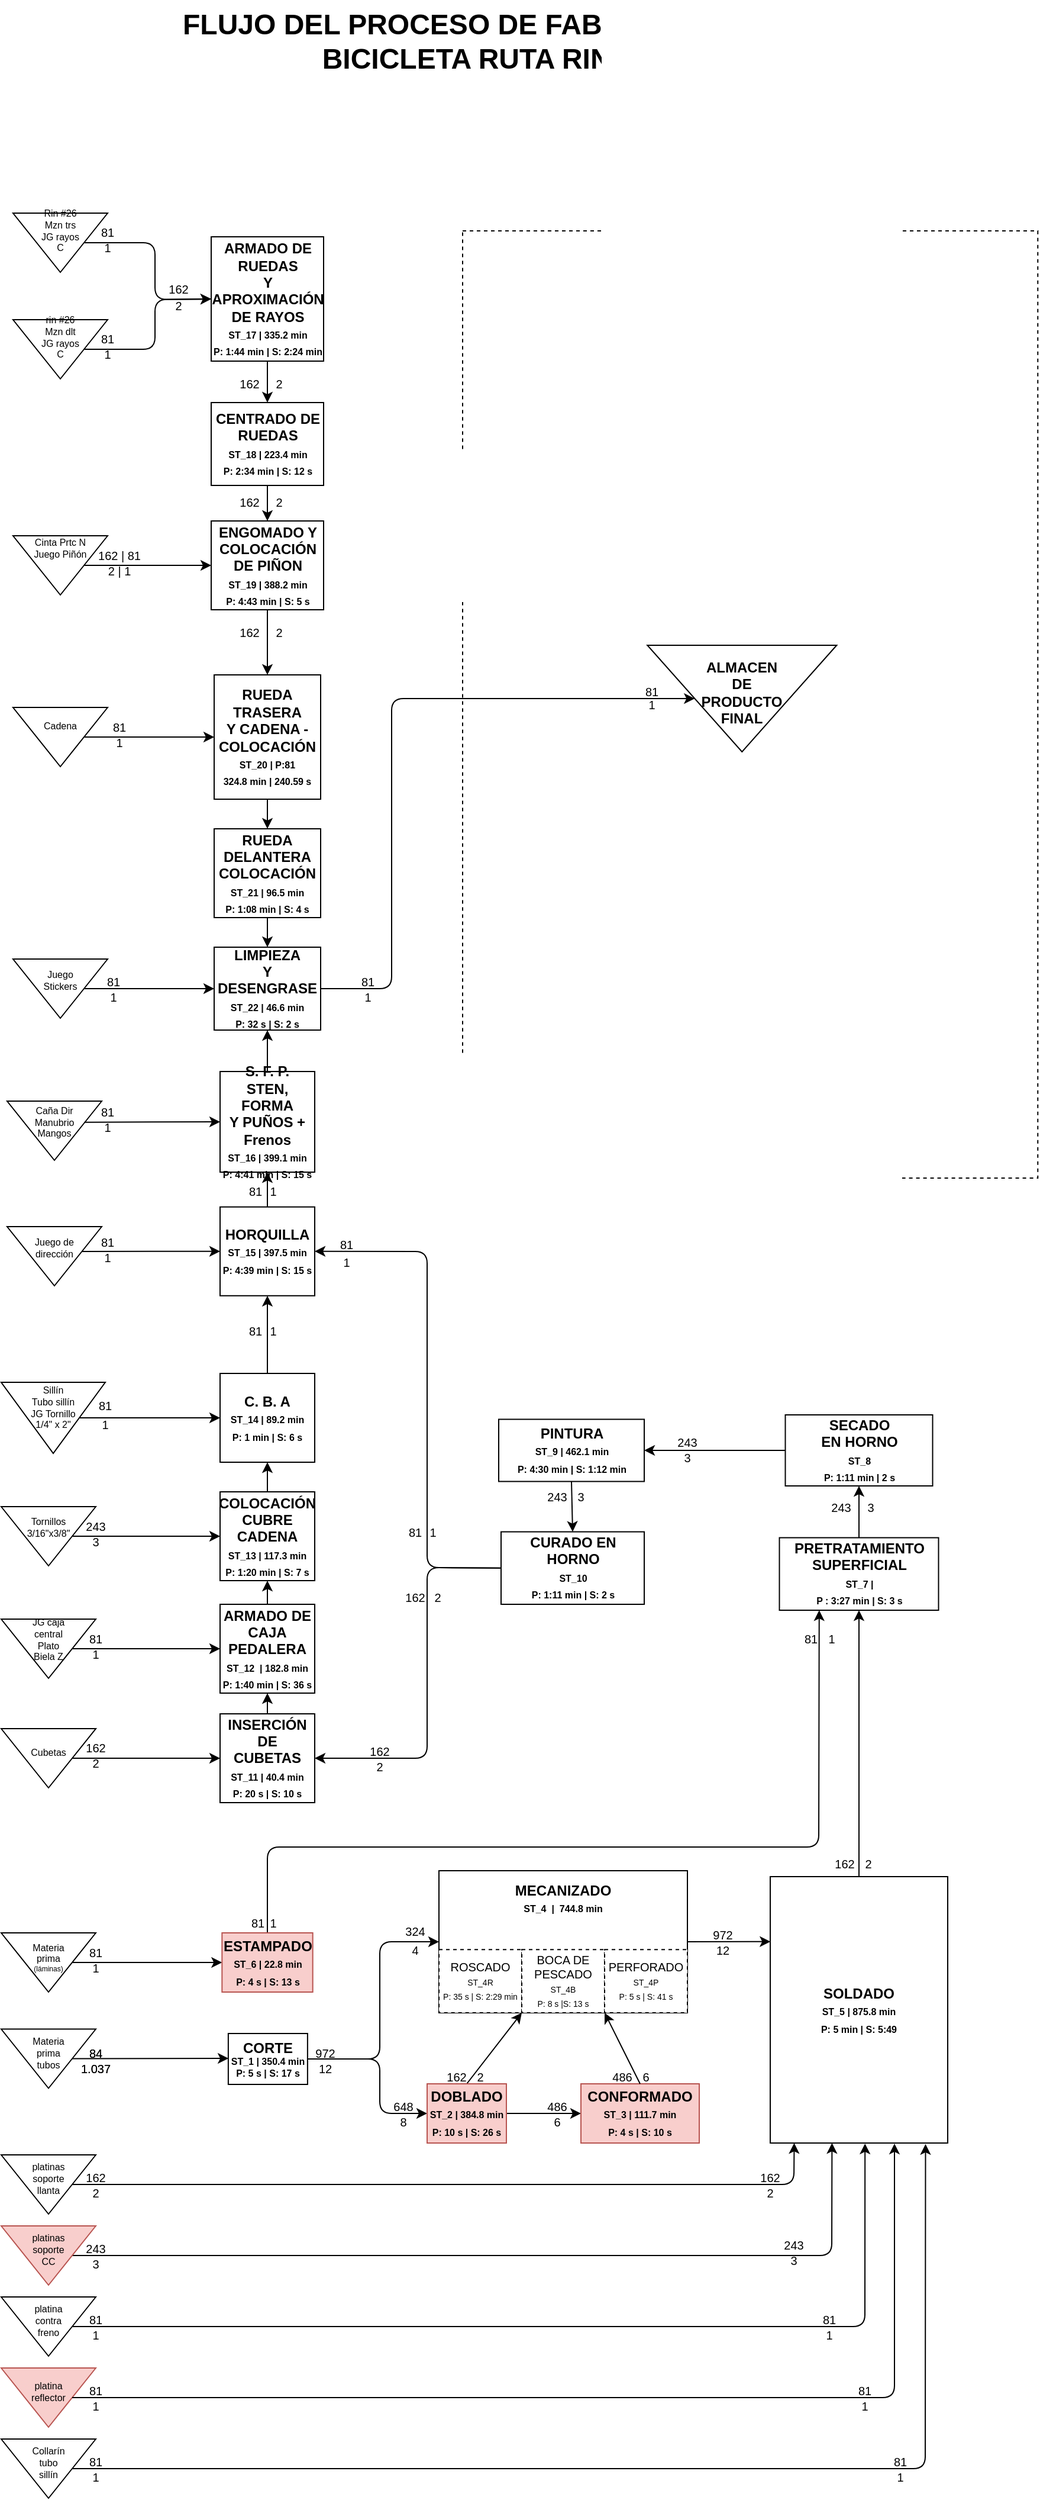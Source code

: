 <mxfile version="14.6.10" type="device"><diagram id="nn09dVtPtO_RdGGUCHOE" name="Page-1"><mxGraphModel dx="981" dy="573" grid="1" gridSize="10" guides="1" tooltips="1" connect="1" arrows="1" fold="1" page="1" pageScale="1" pageWidth="1100" pageHeight="2200" math="0" shadow="0"><root><mxCell id="0"/><mxCell id="1" parent="0"/><mxCell id="mdoL7X3gb5Sx83lqv6_T-29" value="&lt;div&gt;PRETRATAMIENTO&lt;/div&gt;&lt;div&gt;SUPERFICIAL&lt;/div&gt;&lt;div&gt;&lt;font style=&quot;font-size: 8px&quot;&gt;ST_7 | &lt;br&gt;&lt;/font&gt;&lt;/div&gt;&lt;div&gt;&lt;font style=&quot;font-size: 8px&quot;&gt;P : 3:27 min | S: 3 s&lt;br&gt;&lt;/font&gt;&lt;/div&gt;" style="rounded=0;whiteSpace=wrap;html=1;fontStyle=1" parent="1" vertex="1"><mxGeometry x="797.75" y="1308.75" width="134.5" height="61.25" as="geometry"/></mxCell><mxCell id="mdoL7X3gb5Sx83lqv6_T-31" value="&lt;div&gt;SECADO &lt;br&gt;&lt;/div&gt;&lt;div&gt;EN HORNO&lt;/div&gt;&lt;div&gt;&lt;font style=&quot;font-size: 8px&quot;&gt;ST_8&lt;/font&gt;&lt;/div&gt;&lt;div&gt;&lt;font style=&quot;font-size: 8px&quot;&gt;P: 1:11 min | 2 s&lt;br&gt;&lt;/font&gt;&lt;/div&gt;" style="rounded=0;whiteSpace=wrap;html=1;fontStyle=1" parent="1" vertex="1"><mxGeometry x="802.75" y="1205" width="124.5" height="60" as="geometry"/></mxCell><mxCell id="mdoL7X3gb5Sx83lqv6_T-33" value="&lt;div&gt;PINTURA&lt;/div&gt;&lt;div&gt;&lt;font style=&quot;font-size: 8px&quot;&gt;ST_9 | 462.1 min&lt;/font&gt;&lt;/div&gt;&lt;div&gt;&lt;font style=&quot;font-size: 8px&quot;&gt;P: 4:30 min | S: 1:12 min&lt;br&gt;&lt;/font&gt;&lt;/div&gt;" style="rounded=0;whiteSpace=wrap;html=1;fontStyle=1" parent="1" vertex="1"><mxGeometry x="560.5" y="1208.75" width="123" height="52.5" as="geometry"/></mxCell><mxCell id="mdoL7X3gb5Sx83lqv6_T-34" value="&lt;div&gt;CURADO EN HORNO&lt;/div&gt;&lt;div&gt;&lt;font style=&quot;font-size: 8px&quot;&gt;ST_10 &lt;br&gt;&lt;/font&gt;&lt;/div&gt;&lt;div&gt;&lt;font style=&quot;font-size: 8px&quot;&gt;P: 1:11 min | S: 2 s&lt;/font&gt;&lt;br&gt;&lt;/div&gt;" style="rounded=0;whiteSpace=wrap;html=1;fontStyle=1" parent="1" vertex="1"><mxGeometry x="562.5" y="1303.76" width="121" height="61.24" as="geometry"/></mxCell><mxCell id="mdoL7X3gb5Sx83lqv6_T-37" value="&lt;div&gt;INSERCIÓN&lt;/div&gt;&lt;div&gt;DE&lt;/div&gt;&lt;div&gt;CUBETAS&lt;br&gt;&lt;/div&gt;&lt;div&gt;&lt;font style=&quot;font-size: 8px&quot;&gt;ST_11 | 40.4 min&lt;/font&gt;&lt;/div&gt;&lt;div&gt;&lt;font style=&quot;font-size: 8px&quot;&gt;P: 20 s | S: 10 s&lt;/font&gt;&lt;br&gt;&lt;/div&gt;" style="rounded=0;whiteSpace=wrap;html=1;fontStyle=1" parent="1" vertex="1"><mxGeometry x="325" y="1457.5" width="80" height="75" as="geometry"/></mxCell><mxCell id="mdoL7X3gb5Sx83lqv6_T-38" value="&lt;div&gt;ARMADO DE&lt;/div&gt;&lt;div&gt;CAJA PEDALERA&lt;br&gt;&lt;/div&gt;&lt;div&gt;&lt;font style=&quot;font-size: 8px&quot;&gt;ST_12&amp;nbsp; | 182.8 min&lt;/font&gt;&lt;/div&gt;&lt;div&gt;&lt;font style=&quot;font-size: 8px&quot;&gt;P: 1:40 min | S: 36 s&lt;/font&gt;&lt;br&gt;&lt;/div&gt;" style="rounded=0;whiteSpace=wrap;html=1;fontStyle=1" parent="1" vertex="1"><mxGeometry x="325" y="1365" width="80" height="75" as="geometry"/></mxCell><mxCell id="mdoL7X3gb5Sx83lqv6_T-41" value="&lt;div&gt;COLOCACIÓN&lt;/div&gt;&lt;div&gt;CUBRE CADENA&lt;br&gt;&lt;/div&gt;&lt;div&gt;&lt;font style=&quot;font-size: 8px&quot;&gt;ST_13 | 117.3 min&lt;/font&gt;&lt;/div&gt;&lt;div&gt;&lt;font style=&quot;font-size: 8px&quot;&gt;P: 1:20 min | S: 7 s&lt;/font&gt;&lt;br&gt;&lt;/div&gt;" style="rounded=0;whiteSpace=wrap;html=1;fontStyle=1" parent="1" vertex="1"><mxGeometry x="325" y="1270" width="80" height="75" as="geometry"/></mxCell><mxCell id="mdoL7X3gb5Sx83lqv6_T-43" value="&lt;div&gt;C. B. A &lt;br&gt;&lt;/div&gt;&lt;div&gt;&lt;font style=&quot;font-size: 8px&quot;&gt;ST_14 |&lt;/font&gt;&lt;font style=&quot;font-size: 8px&quot;&gt; 89.2 min&lt;/font&gt;&lt;/div&gt;&lt;div&gt;&lt;font style=&quot;font-size: 8px&quot;&gt;P: 1 min | S: 6 s&lt;br&gt;&lt;/font&gt;&lt;/div&gt;" style="rounded=0;whiteSpace=wrap;html=1;fontStyle=1" parent="1" vertex="1"><mxGeometry x="325" y="1170" width="80" height="75" as="geometry"/></mxCell><mxCell id="3Fs-vMycoZrkCLuWLSyi-307" value="" style="edgeStyle=orthogonalEdgeStyle;rounded=0;orthogonalLoop=1;jettySize=auto;html=1;fontSize=8;" parent="1" source="mdoL7X3gb5Sx83lqv6_T-45" target="mdoL7X3gb5Sx83lqv6_T-47" edge="1"><mxGeometry relative="1" as="geometry"/></mxCell><mxCell id="mdoL7X3gb5Sx83lqv6_T-45" value="HORQUILLA&lt;div&gt;&lt;font style=&quot;font-size: 8px&quot;&gt;ST_15 | 397.5 min&lt;/font&gt;&lt;/div&gt;&lt;div&gt;&lt;font style=&quot;font-size: 8px&quot;&gt;P: 4:39 min | S: 15 s&lt;br&gt;&lt;/font&gt;&lt;/div&gt;" style="rounded=0;whiteSpace=wrap;html=1;fontStyle=1" parent="1" vertex="1"><mxGeometry x="325" y="1029.38" width="80" height="75" as="geometry"/></mxCell><mxCell id="mdoL7X3gb5Sx83lqv6_T-47" value="&lt;div&gt;S. F. P. &lt;br&gt;&lt;/div&gt;&lt;div&gt;STEN, FORMA&lt;/div&gt;&lt;div&gt;Y PUÑOS + Frenos&lt;/div&gt;&lt;div&gt;&lt;font style=&quot;font-size: 8px&quot;&gt;ST_16 | 399.1 min&lt;/font&gt;&lt;/div&gt;&lt;div&gt;&lt;font style=&quot;font-size: 8px&quot;&gt;P: 4:41 min | S: 15 s&lt;/font&gt;&lt;br&gt;&lt;/div&gt;" style="rounded=0;whiteSpace=wrap;html=1;fontStyle=1" parent="1" vertex="1"><mxGeometry x="325" y="915" width="80" height="85" as="geometry"/></mxCell><mxCell id="mdoL7X3gb5Sx83lqv6_T-49" value="&lt;div&gt;RUEDA TRASERA&lt;/div&gt;&lt;div&gt;Y CADENA - COLOCACIÓN&lt;br&gt;&lt;/div&gt;&lt;div&gt;&lt;font style=&quot;font-size: 8px&quot;&gt;ST_20 | P:81&lt;/font&gt;&lt;/div&gt;&lt;div&gt;&lt;font style=&quot;font-size: 8px&quot;&gt;324.8 min | 240.59 s&lt;/font&gt;&lt;br&gt;&lt;/div&gt;" style="rounded=0;whiteSpace=wrap;html=1;fontStyle=1" parent="1" vertex="1"><mxGeometry x="320" y="580" width="90" height="105" as="geometry"/></mxCell><mxCell id="mdoL7X3gb5Sx83lqv6_T-50" value="&lt;div&gt;RUEDA DELANTERA&lt;/div&gt;&lt;div&gt;COLOCACIÓN&lt;br&gt;&lt;/div&gt;&lt;div&gt;&lt;font style=&quot;font-size: 8px&quot;&gt;ST_21 | 96.5 min&lt;/font&gt;&lt;/div&gt;&lt;div&gt;&lt;font style=&quot;font-size: 8px&quot;&gt;P: 1:08 min | S: 4 s&lt;br&gt;&lt;/font&gt;&lt;/div&gt;" style="rounded=0;whiteSpace=wrap;html=1;fontStyle=1" parent="1" vertex="1"><mxGeometry x="320" y="710" width="90" height="75" as="geometry"/></mxCell><mxCell id="mdoL7X3gb5Sx83lqv6_T-51" value="&lt;div&gt;LIMPIEZA&lt;/div&gt;&lt;div&gt;Y DESENGRASE&lt;br&gt;&lt;/div&gt;&lt;div&gt;&lt;font style=&quot;font-size: 8px&quot;&gt;ST_22 | 46.6 min&lt;/font&gt;&lt;/div&gt;&lt;div&gt;&lt;font style=&quot;font-size: 8px&quot;&gt;P: 32 s | S: 2 s&lt;/font&gt;&lt;br&gt;&lt;/div&gt;" style="rounded=0;whiteSpace=wrap;html=1;fontStyle=1" parent="1" vertex="1"><mxGeometry x="320" y="810" width="90" height="70" as="geometry"/></mxCell><mxCell id="mdoL7X3gb5Sx83lqv6_T-55" value="&lt;div&gt;ARMADO DE RUEDAS&lt;/div&gt;&lt;div&gt;Y APROXIMACIÓN DE RAYOS&lt;br&gt;&lt;/div&gt;&lt;div&gt;&lt;font style=&quot;font-size: 8px&quot;&gt;ST_17 | 335.2 min&lt;/font&gt;&lt;/div&gt;&lt;div&gt;&lt;font style=&quot;font-size: 8px&quot;&gt;P: 1:44 min | S: 2:24 min&lt;/font&gt;&lt;br&gt;&lt;/div&gt;" style="rounded=0;whiteSpace=wrap;html=1;fontStyle=1" parent="1" vertex="1"><mxGeometry x="317.5" y="210" width="95" height="105" as="geometry"/></mxCell><mxCell id="mdoL7X3gb5Sx83lqv6_T-56" value="CENTRADO DE RUEDAS&lt;br&gt;&lt;div&gt;&lt;font style=&quot;font-size: 8px&quot;&gt;ST_18 | 223.4 min&lt;/font&gt;&lt;/div&gt;&lt;div&gt;&lt;font style=&quot;font-size: 8px&quot;&gt;P: 2:34 min | S: 12 s&lt;br&gt;&lt;/font&gt;&lt;/div&gt;" style="rounded=0;whiteSpace=wrap;html=1;fontStyle=1" parent="1" vertex="1"><mxGeometry x="317.5" y="350" width="95" height="70" as="geometry"/></mxCell><mxCell id="mdoL7X3gb5Sx83lqv6_T-57" value="ENGOMADO Y COLOCACIÓN DE PIÑON&lt;br&gt;&lt;div&gt;&lt;font style=&quot;font-size: 8px&quot;&gt;ST_19 | 388.2 min&lt;/font&gt;&lt;/div&gt;&lt;div&gt;&lt;font style=&quot;font-size: 8px&quot;&gt;P: 4:43 min | S: 5 s&lt;/font&gt;&lt;br&gt;&lt;/div&gt;" style="rounded=0;whiteSpace=wrap;html=1;fontStyle=1" parent="1" vertex="1"><mxGeometry x="317.5" y="450" width="95" height="75" as="geometry"/></mxCell><mxCell id="3Fs-vMycoZrkCLuWLSyi-1" value="" style="endArrow=classic;html=1;exitX=0.5;exitY=0;exitDx=0;exitDy=0;entryX=0;entryY=0.5;entryDx=0;entryDy=0;" parent="1" source="mdoL7X3gb5Sx83lqv6_T-24" target="mdoL7X3gb5Sx83lqv6_T-27" edge="1"><mxGeometry width="50" height="50" relative="1" as="geometry"><mxPoint x="320" y="1660" as="sourcePoint"/><mxPoint x="370" y="1610" as="targetPoint"/></mxGeometry></mxCell><mxCell id="mdoL7X3gb5Sx83lqv6_T-3" value="" style="endArrow=classic;html=1;exitX=0.5;exitY=0;exitDx=0;exitDy=0;entryX=0.002;entryY=0.489;entryDx=0;entryDy=0;entryPerimeter=0;" parent="1" source="mdoL7X3gb5Sx83lqv6_T-1" target="mdoL7X3gb5Sx83lqv6_T-6" edge="1"><mxGeometry width="50" height="50" relative="1" as="geometry"><mxPoint x="230" y="1780" as="sourcePoint"/><mxPoint x="250" y="1775" as="targetPoint"/></mxGeometry></mxCell><mxCell id="3Fs-vMycoZrkCLuWLSyi-10" value="" style="endArrow=classic;html=1;exitX=0.5;exitY=0;exitDx=0;exitDy=0;entryX=0.135;entryY=1;entryDx=0;entryDy=0;entryPerimeter=0;" parent="1" source="3Fs-vMycoZrkCLuWLSyi-9" target="mdoL7X3gb5Sx83lqv6_T-22" edge="1"><mxGeometry width="50" height="50" relative="1" as="geometry"><mxPoint x="340" y="1890" as="sourcePoint"/><mxPoint x="390" y="1840" as="targetPoint"/><Array as="points"><mxPoint x="810" y="1855"/></Array></mxGeometry></mxCell><mxCell id="3Fs-vMycoZrkCLuWLSyi-11" value="" style="endArrow=classic;html=1;exitX=0.5;exitY=0;exitDx=0;exitDy=0;entryX=0.348;entryY=1;entryDx=0;entryDy=0;entryPerimeter=0;" parent="1" source="3Fs-vMycoZrkCLuWLSyi-8" target="mdoL7X3gb5Sx83lqv6_T-22" edge="1"><mxGeometry width="50" height="50" relative="1" as="geometry"><mxPoint x="218.5" y="1945" as="sourcePoint"/><mxPoint x="811" y="1860" as="targetPoint"/><Array as="points"><mxPoint x="842" y="1915"/></Array></mxGeometry></mxCell><mxCell id="3Fs-vMycoZrkCLuWLSyi-13" value="" style="group" parent="1" vertex="1" connectable="0"><mxGeometry x="140" y="1723.75" width="100" height="50" as="geometry"/></mxCell><mxCell id="3Fs-vMycoZrkCLuWLSyi-66" value="" style="group" parent="3Fs-vMycoZrkCLuWLSyi-13" vertex="1" connectable="0"><mxGeometry x="60" y="11.25" width="40" height="35" as="geometry"/></mxCell><mxCell id="3Fs-vMycoZrkCLuWLSyi-67" value="84" style="text;html=1;strokeColor=none;fillColor=none;align=center;verticalAlign=middle;whiteSpace=wrap;rounded=0;dashed=1;fontSize=10;" parent="3Fs-vMycoZrkCLuWLSyi-66" vertex="1"><mxGeometry width="40" height="17.5" as="geometry"/></mxCell><mxCell id="3Fs-vMycoZrkCLuWLSyi-68" value="1.037" style="text;html=1;strokeColor=none;fillColor=none;align=center;verticalAlign=middle;whiteSpace=wrap;rounded=0;dashed=1;fontSize=10;" parent="3Fs-vMycoZrkCLuWLSyi-66" vertex="1"><mxGeometry y="17.5" width="40" height="8.75" as="geometry"/></mxCell><mxCell id="3Fs-vMycoZrkCLuWLSyi-72" value="" style="group" parent="3Fs-vMycoZrkCLuWLSyi-13" vertex="1" connectable="0"><mxGeometry width="100" height="50" as="geometry"/></mxCell><mxCell id="mdoL7X3gb5Sx83lqv6_T-1" value="&lt;div style=&quot;font-size: 8px&quot;&gt;&lt;font style=&quot;font-size: 8px&quot;&gt;Materia&lt;/font&gt;&lt;/div&gt;&lt;div style=&quot;font-size: 8px&quot;&gt;&lt;font style=&quot;font-size: 8px&quot;&gt;prima&lt;/font&gt;&lt;/div&gt;&lt;div style=&quot;font-size: 8px&quot;&gt;&lt;font style=&quot;font-size: 8px&quot;&gt;tubos&lt;/font&gt;&lt;/div&gt;&lt;div style=&quot;font-size: 8px&quot;&gt;&lt;font style=&quot;font-size: 8px&quot;&gt;&lt;br&gt;&lt;/font&gt;&lt;/div&gt;" style="triangle;whiteSpace=wrap;html=1;direction=south;" parent="3Fs-vMycoZrkCLuWLSyi-72" vertex="1"><mxGeometry width="80" height="50" as="geometry"/></mxCell><mxCell id="3Fs-vMycoZrkCLuWLSyi-69" value="" style="group" parent="3Fs-vMycoZrkCLuWLSyi-72" vertex="1" connectable="0"><mxGeometry x="60" y="11.25" width="40" height="35" as="geometry"/></mxCell><mxCell id="3Fs-vMycoZrkCLuWLSyi-70" value="84" style="text;html=1;strokeColor=none;fillColor=none;align=center;verticalAlign=middle;whiteSpace=wrap;rounded=0;dashed=1;fontSize=10;" parent="3Fs-vMycoZrkCLuWLSyi-69" vertex="1"><mxGeometry width="40" height="17.5" as="geometry"/></mxCell><mxCell id="3Fs-vMycoZrkCLuWLSyi-71" value="1.037" style="text;html=1;strokeColor=none;fillColor=none;align=center;verticalAlign=middle;whiteSpace=wrap;rounded=0;dashed=1;fontSize=10;" parent="3Fs-vMycoZrkCLuWLSyi-69" vertex="1"><mxGeometry y="17.5" width="40" height="8.75" as="geometry"/></mxCell><mxCell id="3Fs-vMycoZrkCLuWLSyi-14" value="" style="endArrow=classic;html=1;exitX=1;exitY=0.5;exitDx=0;exitDy=0;entryX=0;entryY=0.5;entryDx=0;entryDy=0;" parent="1" source="mdoL7X3gb5Sx83lqv6_T-6" target="mdoL7X3gb5Sx83lqv6_T-7" edge="1"><mxGeometry width="50" height="50" relative="1" as="geometry"><mxPoint x="450" y="1745" as="sourcePoint"/><mxPoint x="500" y="1695" as="targetPoint"/><Array as="points"><mxPoint x="460" y="1749"/><mxPoint x="460" y="1795"/></Array></mxGeometry></mxCell><mxCell id="3Fs-vMycoZrkCLuWLSyi-16" value="" style="endArrow=classic;html=1;exitX=1;exitY=0.5;exitDx=0;exitDy=0;entryX=0;entryY=0.5;entryDx=0;entryDy=0;" parent="1" source="mdoL7X3gb5Sx83lqv6_T-6" target="mdoL7X3gb5Sx83lqv6_T-9" edge="1"><mxGeometry width="50" height="50" relative="1" as="geometry"><mxPoint x="480" y="1745" as="sourcePoint"/><mxPoint x="530" y="1695" as="targetPoint"/><Array as="points"><mxPoint x="460" y="1749"/><mxPoint x="460" y="1650"/></Array></mxGeometry></mxCell><mxCell id="3Fs-vMycoZrkCLuWLSyi-39" value="" style="group" parent="1" vertex="1" connectable="0"><mxGeometry x="470" y="1595" width="250" height="120" as="geometry"/></mxCell><mxCell id="mdoL7X3gb5Sx83lqv6_T-13" value="" style="group" parent="3Fs-vMycoZrkCLuWLSyi-39" vertex="1" connectable="0"><mxGeometry x="40" y="-5" width="210" height="120" as="geometry"/></mxCell><mxCell id="mdoL7X3gb5Sx83lqv6_T-9" value="&lt;table&gt;&lt;tbody&gt;&lt;tr&gt;&lt;td&gt;&lt;b&gt;&lt;br&gt;&lt;/b&gt;&lt;/td&gt;&lt;td&gt;&lt;b&gt;MECANIZADO&lt;/b&gt;&lt;br&gt;&lt;font size=&quot;1&quot;&gt;&lt;b style=&quot;font-size: 8px&quot;&gt;ST_4&amp;nbsp; |&amp;nbsp; 744.8 min&lt;br&gt;&lt;/b&gt;&lt;/font&gt;&lt;/td&gt;&lt;td&gt;&lt;b&gt;&lt;br&gt;&lt;/b&gt;&lt;/td&gt;&lt;/tr&gt;&lt;tr&gt;&lt;td&gt;&lt;b&gt;&lt;br&gt;&lt;/b&gt;&lt;/td&gt;&lt;td&gt;&lt;b&gt;&lt;br&gt;&lt;/b&gt;&lt;/td&gt;&lt;td&gt;&lt;b&gt;&lt;br&gt;&lt;/b&gt;&lt;/td&gt;&lt;/tr&gt;&lt;/tbody&gt;&lt;/table&gt;&lt;p&gt;&lt;/p&gt;" style="rounded=0;whiteSpace=wrap;html=1;align=center;verticalAlign=top;" parent="mdoL7X3gb5Sx83lqv6_T-13" vertex="1"><mxGeometry width="210" height="120" as="geometry"/></mxCell><mxCell id="mdoL7X3gb5Sx83lqv6_T-10" value="&lt;div&gt;ROSCADO&lt;/div&gt;&lt;div&gt;&lt;font style=&quot;font-size: 7px&quot;&gt;ST_4R&lt;/font&gt;&lt;/div&gt;&lt;div&gt;&lt;font style=&quot;font-size: 7px&quot;&gt;P: 35 s | S: 2:29 min&lt;br&gt;&lt;/font&gt;&lt;/div&gt;" style="rounded=0;whiteSpace=wrap;html=1;fontSize=10;dashed=1;" parent="mdoL7X3gb5Sx83lqv6_T-13" vertex="1"><mxGeometry y="66.667" width="70" height="53.333" as="geometry"/></mxCell><mxCell id="mdoL7X3gb5Sx83lqv6_T-11" value="&lt;div&gt;BOCA DE PESCADO&lt;/div&gt;&lt;div&gt;&lt;font style=&quot;font-size: 7px&quot;&gt;ST_4B&lt;/font&gt;&lt;/div&gt;&lt;div&gt;&lt;font style=&quot;font-size: 7px&quot;&gt;P: 8 s |S: 13 s&lt;br&gt;&lt;/font&gt;&lt;/div&gt;" style="rounded=0;whiteSpace=wrap;html=1;fontSize=10;dashed=1;" parent="mdoL7X3gb5Sx83lqv6_T-13" vertex="1"><mxGeometry x="70" y="66.665" width="70" height="53.335" as="geometry"/></mxCell><mxCell id="mdoL7X3gb5Sx83lqv6_T-12" value="&lt;div&gt;PERFORADO&lt;/div&gt;&lt;div&gt;&lt;font style=&quot;font-size: 7px&quot;&gt;ST_4P&lt;br&gt;&lt;/font&gt;&lt;/div&gt;&lt;div&gt;&lt;font style=&quot;font-size: 7px&quot;&gt;P: 5 s | S: 41 s&lt;br&gt;&lt;/font&gt;&lt;/div&gt;" style="rounded=0;whiteSpace=wrap;html=1;fontSize=10;dashed=1;" parent="mdoL7X3gb5Sx83lqv6_T-13" vertex="1"><mxGeometry x="140" y="66.667" width="70" height="53.333" as="geometry"/></mxCell><mxCell id="3Fs-vMycoZrkCLuWLSyi-53" value="" style="group" parent="3Fs-vMycoZrkCLuWLSyi-39" vertex="1" connectable="0"><mxGeometry y="35.001" width="40" height="42.778" as="geometry"/></mxCell><mxCell id="3Fs-vMycoZrkCLuWLSyi-54" value="324" style="text;html=1;strokeColor=none;fillColor=none;align=center;verticalAlign=middle;whiteSpace=wrap;rounded=0;dashed=1;fontSize=10;" parent="3Fs-vMycoZrkCLuWLSyi-53" vertex="1"><mxGeometry width="40" height="21.389" as="geometry"/></mxCell><mxCell id="3Fs-vMycoZrkCLuWLSyi-55" value="4" style="text;html=1;strokeColor=none;fillColor=none;align=center;verticalAlign=middle;whiteSpace=wrap;rounded=0;dashed=1;fontSize=10;" parent="3Fs-vMycoZrkCLuWLSyi-53" vertex="1"><mxGeometry y="21.389" width="40" height="10.694" as="geometry"/></mxCell><mxCell id="3Fs-vMycoZrkCLuWLSyi-40" value="" style="endArrow=classic;html=1;fontSize=10;exitX=1;exitY=0.5;exitDx=0;exitDy=0;entryX=0;entryY=0.5;entryDx=0;entryDy=0;" parent="1" source="mdoL7X3gb5Sx83lqv6_T-7" target="mdoL7X3gb5Sx83lqv6_T-8" edge="1"><mxGeometry width="50" height="50" relative="1" as="geometry"><mxPoint x="580" y="1790" as="sourcePoint"/><mxPoint x="630" y="1740" as="targetPoint"/></mxGeometry></mxCell><mxCell id="3Fs-vMycoZrkCLuWLSyi-61" value="" style="group" parent="1" vertex="1" connectable="0"><mxGeometry x="590" y="1770" width="140" height="50" as="geometry"/></mxCell><mxCell id="mdoL7X3gb5Sx83lqv6_T-8" value="&lt;div&gt;CONFORMADO&lt;/div&gt;&lt;div&gt;&lt;font style=&quot;font-size: 8px&quot;&gt;ST_3 | 111.7 min&lt;/font&gt;&lt;/div&gt;&lt;div&gt;&lt;font style=&quot;font-size: 8px&quot;&gt;P: 4 s | S: 10 s&lt;br&gt;&lt;/font&gt;&lt;/div&gt;" style="rounded=0;whiteSpace=wrap;html=1;fontStyle=1;fillColor=#f8cecc;strokeColor=#b85450;" parent="3Fs-vMycoZrkCLuWLSyi-61" vertex="1"><mxGeometry x="40" width="100" height="50" as="geometry"/></mxCell><mxCell id="3Fs-vMycoZrkCLuWLSyi-47" value="" style="group" parent="3Fs-vMycoZrkCLuWLSyi-61" vertex="1" connectable="0"><mxGeometry y="10" width="40" height="35" as="geometry"/></mxCell><mxCell id="3Fs-vMycoZrkCLuWLSyi-48" value="486" style="text;html=1;strokeColor=none;fillColor=none;align=center;verticalAlign=middle;whiteSpace=wrap;rounded=0;dashed=1;fontSize=10;" parent="3Fs-vMycoZrkCLuWLSyi-47" vertex="1"><mxGeometry width="40" height="17.5" as="geometry"/></mxCell><mxCell id="3Fs-vMycoZrkCLuWLSyi-49" value="6" style="text;html=1;strokeColor=none;fillColor=none;align=center;verticalAlign=middle;whiteSpace=wrap;rounded=0;dashed=1;fontSize=10;" parent="3Fs-vMycoZrkCLuWLSyi-47" vertex="1"><mxGeometry y="17.5" width="40" height="8.75" as="geometry"/></mxCell><mxCell id="3Fs-vMycoZrkCLuWLSyi-80" value="" style="endArrow=classic;html=1;fontSize=10;exitX=0.5;exitY=0;exitDx=0;exitDy=0;entryX=1;entryY=1;entryDx=0;entryDy=0;" parent="1" source="mdoL7X3gb5Sx83lqv6_T-7" target="mdoL7X3gb5Sx83lqv6_T-10" edge="1"><mxGeometry width="50" height="50" relative="1" as="geometry"><mxPoint x="540" y="1740" as="sourcePoint"/><mxPoint x="590" y="1690" as="targetPoint"/></mxGeometry></mxCell><mxCell id="3Fs-vMycoZrkCLuWLSyi-81" value="" style="endArrow=classic;html=1;fontSize=10;entryX=1;entryY=1;entryDx=0;entryDy=0;exitX=0.5;exitY=0;exitDx=0;exitDy=0;" parent="1" source="mdoL7X3gb5Sx83lqv6_T-8" target="mdoL7X3gb5Sx83lqv6_T-11" edge="1"><mxGeometry width="50" height="50" relative="1" as="geometry"><mxPoint x="570" y="1755" as="sourcePoint"/><mxPoint x="620" y="1705" as="targetPoint"/></mxGeometry></mxCell><mxCell id="3Fs-vMycoZrkCLuWLSyi-90" value="" style="group" parent="1" vertex="1" connectable="0"><mxGeometry x="460" y="1760" width="110" height="60" as="geometry"/></mxCell><mxCell id="3Fs-vMycoZrkCLuWLSyi-28" value="" style="group" parent="3Fs-vMycoZrkCLuWLSyi-90" vertex="1" connectable="0"><mxGeometry y="10" width="110" height="50.0" as="geometry"/></mxCell><mxCell id="3Fs-vMycoZrkCLuWLSyi-60" value="" style="group" parent="3Fs-vMycoZrkCLuWLSyi-28" vertex="1" connectable="0"><mxGeometry width="107" height="50" as="geometry"/></mxCell><mxCell id="mdoL7X3gb5Sx83lqv6_T-7" value="&lt;div&gt;DOBLADO&lt;/div&gt;&lt;div&gt;&lt;font style=&quot;font-size: 8px&quot;&gt;ST_2 | 384.8 min&lt;/font&gt;&lt;/div&gt;&lt;div&gt;&lt;font style=&quot;font-size: 8px&quot;&gt;P: 10 s | S: 26 s&lt;/font&gt;&lt;br&gt;&lt;/div&gt;" style="rounded=0;whiteSpace=wrap;html=1;fontStyle=1;fillColor=#f8cecc;strokeColor=#b85450;" parent="3Fs-vMycoZrkCLuWLSyi-60" vertex="1"><mxGeometry x="40" width="67" height="50" as="geometry"/></mxCell><mxCell id="3Fs-vMycoZrkCLuWLSyi-50" value="" style="group" parent="3Fs-vMycoZrkCLuWLSyi-60" vertex="1" connectable="0"><mxGeometry y="10" width="40" height="35" as="geometry"/></mxCell><mxCell id="3Fs-vMycoZrkCLuWLSyi-51" value="648" style="text;html=1;strokeColor=none;fillColor=none;align=center;verticalAlign=middle;whiteSpace=wrap;rounded=0;dashed=1;fontSize=10;" parent="3Fs-vMycoZrkCLuWLSyi-50" vertex="1"><mxGeometry width="40" height="17.5" as="geometry"/></mxCell><mxCell id="3Fs-vMycoZrkCLuWLSyi-52" value="8" style="text;html=1;strokeColor=none;fillColor=none;align=center;verticalAlign=middle;whiteSpace=wrap;rounded=0;dashed=1;fontSize=10;" parent="3Fs-vMycoZrkCLuWLSyi-50" vertex="1"><mxGeometry y="17.5" width="40" height="8.75" as="geometry"/></mxCell><mxCell id="3Fs-vMycoZrkCLuWLSyi-87" value="" style="group" parent="3Fs-vMycoZrkCLuWLSyi-90" vertex="1" connectable="0"><mxGeometry x="40" width="70" height="8.75" as="geometry"/></mxCell><mxCell id="3Fs-vMycoZrkCLuWLSyi-88" value="2" style="text;html=1;strokeColor=none;fillColor=none;align=center;verticalAlign=middle;whiteSpace=wrap;rounded=0;dashed=1;fontSize=10;" parent="3Fs-vMycoZrkCLuWLSyi-87" vertex="1"><mxGeometry x="40" width="10" height="8.75" as="geometry"/></mxCell><mxCell id="3Fs-vMycoZrkCLuWLSyi-89" value="162" style="text;html=1;strokeColor=none;fillColor=none;align=center;verticalAlign=middle;whiteSpace=wrap;rounded=0;dashed=1;fontSize=10;" parent="3Fs-vMycoZrkCLuWLSyi-87" vertex="1"><mxGeometry x="10" width="30" height="8.75" as="geometry"/></mxCell><mxCell id="3Fs-vMycoZrkCLuWLSyi-91" value="" style="group" parent="1" vertex="1" connectable="0"><mxGeometry x="640" y="1760" width="70" height="8.75" as="geometry"/></mxCell><mxCell id="3Fs-vMycoZrkCLuWLSyi-92" value="6" style="text;html=1;strokeColor=none;fillColor=none;align=center;verticalAlign=middle;whiteSpace=wrap;rounded=0;dashed=1;fontSize=10;" parent="3Fs-vMycoZrkCLuWLSyi-91" vertex="1"><mxGeometry x="40" width="10" height="8.75" as="geometry"/></mxCell><mxCell id="3Fs-vMycoZrkCLuWLSyi-93" value="486" style="text;html=1;strokeColor=none;fillColor=none;align=center;verticalAlign=middle;whiteSpace=wrap;rounded=0;dashed=1;fontSize=10;" parent="3Fs-vMycoZrkCLuWLSyi-91" vertex="1"><mxGeometry x="10" width="30" height="8.75" as="geometry"/></mxCell><mxCell id="3Fs-vMycoZrkCLuWLSyi-96" value="" style="endArrow=classic;html=1;fontSize=10;exitX=1;exitY=0.5;exitDx=0;exitDy=0;entryX=0.001;entryY=0.244;entryDx=0;entryDy=0;entryPerimeter=0;" parent="1" source="mdoL7X3gb5Sx83lqv6_T-9" target="mdoL7X3gb5Sx83lqv6_T-22" edge="1"><mxGeometry width="50" height="50" relative="1" as="geometry"><mxPoint x="770" y="1640" as="sourcePoint"/><mxPoint x="820" y="1590" as="targetPoint"/></mxGeometry></mxCell><mxCell id="3Fs-vMycoZrkCLuWLSyi-117" value="" style="group" parent="1" vertex="1" connectable="0"><mxGeometry x="140" y="1890" width="100" height="50" as="geometry"/></mxCell><mxCell id="3Fs-vMycoZrkCLuWLSyi-8" value="&lt;div style=&quot;font-size: 8px&quot;&gt;&lt;font style=&quot;font-size: 8px&quot;&gt;platinas&lt;/font&gt;&lt;/div&gt;&lt;div style=&quot;font-size: 8px&quot;&gt;&lt;font style=&quot;font-size: 8px&quot;&gt;soporte&lt;/font&gt;&lt;/div&gt;&lt;div style=&quot;font-size: 8px&quot;&gt;&lt;font style=&quot;font-size: 8px&quot;&gt;CC&lt;/font&gt;&lt;/div&gt;&lt;div style=&quot;font-size: 8px&quot;&gt;&lt;font style=&quot;font-size: 8px&quot;&gt;&lt;br&gt;&lt;/font&gt;&lt;/div&gt;" style="triangle;whiteSpace=wrap;html=1;direction=south;fillColor=#f8cecc;strokeColor=#b85450;" parent="3Fs-vMycoZrkCLuWLSyi-117" vertex="1"><mxGeometry width="80" height="50" as="geometry"/></mxCell><mxCell id="3Fs-vMycoZrkCLuWLSyi-76" value="" style="group" parent="3Fs-vMycoZrkCLuWLSyi-117" vertex="1" connectable="0"><mxGeometry x="60" y="10" width="40" height="35" as="geometry"/></mxCell><mxCell id="3Fs-vMycoZrkCLuWLSyi-77" value="243" style="text;html=1;strokeColor=none;fillColor=none;align=center;verticalAlign=middle;whiteSpace=wrap;rounded=0;dashed=1;fontSize=10;" parent="3Fs-vMycoZrkCLuWLSyi-76" vertex="1"><mxGeometry width="40" height="17.5" as="geometry"/></mxCell><mxCell id="3Fs-vMycoZrkCLuWLSyi-78" value="3" style="text;html=1;strokeColor=none;fillColor=none;align=center;verticalAlign=middle;whiteSpace=wrap;rounded=0;dashed=1;fontSize=10;" parent="3Fs-vMycoZrkCLuWLSyi-76" vertex="1"><mxGeometry y="17.5" width="40" height="8.75" as="geometry"/></mxCell><mxCell id="3Fs-vMycoZrkCLuWLSyi-118" value="" style="group" parent="1" vertex="1" connectable="0"><mxGeometry x="140" y="1830" width="100" height="50" as="geometry"/></mxCell><mxCell id="3Fs-vMycoZrkCLuWLSyi-9" value="&lt;div style=&quot;font-size: 8px&quot;&gt;&lt;font style=&quot;font-size: 8px&quot;&gt;platinas&lt;/font&gt;&lt;/div&gt;&lt;div style=&quot;font-size: 8px&quot;&gt;&lt;font style=&quot;font-size: 8px&quot;&gt;soporte&lt;/font&gt;&lt;/div&gt;&lt;div style=&quot;font-size: 8px&quot;&gt;&lt;font style=&quot;font-size: 8px&quot;&gt;llanta&lt;/font&gt;&lt;/div&gt;&lt;div style=&quot;font-size: 8px&quot;&gt;&lt;font style=&quot;font-size: 8px&quot;&gt;&lt;br&gt;&lt;/font&gt;&lt;/div&gt;" style="triangle;whiteSpace=wrap;html=1;direction=south;" parent="3Fs-vMycoZrkCLuWLSyi-118" vertex="1"><mxGeometry width="80" height="50" as="geometry"/></mxCell><mxCell id="3Fs-vMycoZrkCLuWLSyi-73" value="" style="group" parent="3Fs-vMycoZrkCLuWLSyi-118" vertex="1" connectable="0"><mxGeometry x="60" y="10" width="40" height="35" as="geometry"/></mxCell><mxCell id="3Fs-vMycoZrkCLuWLSyi-74" value="162" style="text;html=1;strokeColor=none;fillColor=none;align=center;verticalAlign=middle;whiteSpace=wrap;rounded=0;dashed=1;fontSize=10;" parent="3Fs-vMycoZrkCLuWLSyi-73" vertex="1"><mxGeometry width="40" height="17.5" as="geometry"/></mxCell><mxCell id="3Fs-vMycoZrkCLuWLSyi-75" value="2" style="text;html=1;strokeColor=none;fillColor=none;align=center;verticalAlign=middle;whiteSpace=wrap;rounded=0;dashed=1;fontSize=10;" parent="3Fs-vMycoZrkCLuWLSyi-73" vertex="1"><mxGeometry y="17.5" width="40" height="8.75" as="geometry"/></mxCell><mxCell id="3Fs-vMycoZrkCLuWLSyi-119" value="" style="group" parent="1" vertex="1" connectable="0"><mxGeometry x="770" y="1840" width="40" height="35" as="geometry"/></mxCell><mxCell id="3Fs-vMycoZrkCLuWLSyi-120" value="162" style="text;html=1;strokeColor=none;fillColor=none;align=center;verticalAlign=middle;whiteSpace=wrap;rounded=0;dashed=1;fontSize=10;" parent="3Fs-vMycoZrkCLuWLSyi-119" vertex="1"><mxGeometry width="40" height="17.5" as="geometry"/></mxCell><mxCell id="3Fs-vMycoZrkCLuWLSyi-121" value="2" style="text;html=1;strokeColor=none;fillColor=none;align=center;verticalAlign=middle;whiteSpace=wrap;rounded=0;dashed=1;fontSize=10;" parent="3Fs-vMycoZrkCLuWLSyi-119" vertex="1"><mxGeometry y="17.5" width="40" height="8.75" as="geometry"/></mxCell><mxCell id="3Fs-vMycoZrkCLuWLSyi-122" value="" style="group" parent="1" vertex="1" connectable="0"><mxGeometry x="790" y="1897.5" width="40" height="35" as="geometry"/></mxCell><mxCell id="3Fs-vMycoZrkCLuWLSyi-123" value="243" style="text;html=1;strokeColor=none;fillColor=none;align=center;verticalAlign=middle;whiteSpace=wrap;rounded=0;dashed=1;fontSize=10;" parent="3Fs-vMycoZrkCLuWLSyi-122" vertex="1"><mxGeometry width="40" height="17.5" as="geometry"/></mxCell><mxCell id="3Fs-vMycoZrkCLuWLSyi-124" value="3" style="text;html=1;strokeColor=none;fillColor=none;align=center;verticalAlign=middle;whiteSpace=wrap;rounded=0;dashed=1;fontSize=10;" parent="3Fs-vMycoZrkCLuWLSyi-122" vertex="1"><mxGeometry y="17.5" width="40" height="8.75" as="geometry"/></mxCell><mxCell id="3Fs-vMycoZrkCLuWLSyi-125" value="" style="group" parent="1" vertex="1" connectable="0"><mxGeometry x="140" y="1950" width="100" height="50" as="geometry"/></mxCell><mxCell id="3Fs-vMycoZrkCLuWLSyi-126" value="&lt;div style=&quot;font-size: 8px&quot;&gt;&lt;font style=&quot;font-size: 8px&quot;&gt;platina&lt;/font&gt;&lt;/div&gt;&lt;div style=&quot;font-size: 8px&quot;&gt;&lt;font style=&quot;font-size: 8px&quot;&gt;contra&lt;/font&gt;&lt;/div&gt;&lt;div style=&quot;font-size: 8px&quot;&gt;&lt;font style=&quot;font-size: 8px&quot;&gt;freno&lt;br&gt;&lt;/font&gt;&lt;/div&gt;&lt;div style=&quot;font-size: 8px&quot;&gt;&lt;font style=&quot;font-size: 8px&quot;&gt;&lt;br&gt;&lt;/font&gt;&lt;/div&gt;" style="triangle;whiteSpace=wrap;html=1;direction=south;" parent="3Fs-vMycoZrkCLuWLSyi-125" vertex="1"><mxGeometry width="80" height="50" as="geometry"/></mxCell><mxCell id="3Fs-vMycoZrkCLuWLSyi-127" value="" style="group" parent="3Fs-vMycoZrkCLuWLSyi-125" vertex="1" connectable="0"><mxGeometry x="60" y="10" width="40" height="35" as="geometry"/></mxCell><mxCell id="3Fs-vMycoZrkCLuWLSyi-128" value="81" style="text;html=1;strokeColor=none;fillColor=none;align=center;verticalAlign=middle;whiteSpace=wrap;rounded=0;dashed=1;fontSize=10;" parent="3Fs-vMycoZrkCLuWLSyi-127" vertex="1"><mxGeometry width="40" height="17.5" as="geometry"/></mxCell><mxCell id="3Fs-vMycoZrkCLuWLSyi-129" value="1" style="text;html=1;strokeColor=none;fillColor=none;align=center;verticalAlign=middle;whiteSpace=wrap;rounded=0;dashed=1;fontSize=10;" parent="3Fs-vMycoZrkCLuWLSyi-127" vertex="1"><mxGeometry y="17.5" width="40" height="8.75" as="geometry"/></mxCell><mxCell id="3Fs-vMycoZrkCLuWLSyi-131" value="" style="group" parent="1" vertex="1" connectable="0"><mxGeometry x="140" y="2010" width="100" height="50" as="geometry"/></mxCell><mxCell id="3Fs-vMycoZrkCLuWLSyi-132" value="&lt;div style=&quot;font-size: 8px&quot;&gt;&lt;font style=&quot;font-size: 8px&quot;&gt;platina&lt;/font&gt;&lt;font style=&quot;font-size: 8px&quot;&gt;&lt;br&gt;&lt;/font&gt;&lt;/div&gt;&lt;div style=&quot;font-size: 8px&quot;&gt;&lt;font style=&quot;font-size: 8px&quot;&gt;reflector&lt;/font&gt;&lt;/div&gt;&lt;div style=&quot;font-size: 8px&quot;&gt;&lt;font style=&quot;font-size: 8px&quot;&gt;&lt;br&gt;&lt;/font&gt;&lt;/div&gt;" style="triangle;whiteSpace=wrap;html=1;direction=south;fillColor=#f8cecc;strokeColor=#b85450;" parent="3Fs-vMycoZrkCLuWLSyi-131" vertex="1"><mxGeometry width="80" height="50" as="geometry"/></mxCell><mxCell id="3Fs-vMycoZrkCLuWLSyi-133" value="" style="group" parent="3Fs-vMycoZrkCLuWLSyi-131" vertex="1" connectable="0"><mxGeometry x="60" y="10" width="40" height="35" as="geometry"/></mxCell><mxCell id="3Fs-vMycoZrkCLuWLSyi-134" value="81" style="text;html=1;strokeColor=none;fillColor=none;align=center;verticalAlign=middle;whiteSpace=wrap;rounded=0;dashed=1;fontSize=10;" parent="3Fs-vMycoZrkCLuWLSyi-133" vertex="1"><mxGeometry width="40" height="17.5" as="geometry"/></mxCell><mxCell id="3Fs-vMycoZrkCLuWLSyi-135" value="1" style="text;html=1;strokeColor=none;fillColor=none;align=center;verticalAlign=middle;whiteSpace=wrap;rounded=0;dashed=1;fontSize=10;" parent="3Fs-vMycoZrkCLuWLSyi-133" vertex="1"><mxGeometry y="17.5" width="40" height="8.75" as="geometry"/></mxCell><mxCell id="3Fs-vMycoZrkCLuWLSyi-136" value="" style="endArrow=classic;html=1;fontSize=10;exitX=0.5;exitY=0;exitDx=0;exitDy=0;entryX=0.534;entryY=1.002;entryDx=0;entryDy=0;entryPerimeter=0;" parent="1" source="3Fs-vMycoZrkCLuWLSyi-126" target="mdoL7X3gb5Sx83lqv6_T-22" edge="1"><mxGeometry width="50" height="50" relative="1" as="geometry"><mxPoint x="350" y="2020" as="sourcePoint"/><mxPoint x="400" y="1970" as="targetPoint"/><Array as="points"><mxPoint x="870" y="1975"/></Array></mxGeometry></mxCell><mxCell id="3Fs-vMycoZrkCLuWLSyi-137" value="" style="endArrow=classic;html=1;fontSize=10;exitX=0.5;exitY=0;exitDx=0;exitDy=0;entryX=0.7;entryY=1.002;entryDx=0;entryDy=0;entryPerimeter=0;" parent="1" source="3Fs-vMycoZrkCLuWLSyi-132" target="mdoL7X3gb5Sx83lqv6_T-22" edge="1"><mxGeometry width="50" height="50" relative="1" as="geometry"><mxPoint x="550" y="2050" as="sourcePoint"/><mxPoint x="600" y="2000" as="targetPoint"/><Array as="points"><mxPoint x="895" y="2035"/></Array></mxGeometry></mxCell><mxCell id="3Fs-vMycoZrkCLuWLSyi-138" value="" style="group" parent="1" vertex="1" connectable="0"><mxGeometry x="820" y="1960" width="40" height="35" as="geometry"/></mxCell><mxCell id="3Fs-vMycoZrkCLuWLSyi-139" value="81" style="text;html=1;strokeColor=none;fillColor=none;align=center;verticalAlign=middle;whiteSpace=wrap;rounded=0;dashed=1;fontSize=10;" parent="3Fs-vMycoZrkCLuWLSyi-138" vertex="1"><mxGeometry width="40" height="17.5" as="geometry"/></mxCell><mxCell id="3Fs-vMycoZrkCLuWLSyi-140" value="1" style="text;html=1;strokeColor=none;fillColor=none;align=center;verticalAlign=middle;whiteSpace=wrap;rounded=0;dashed=1;fontSize=10;" parent="3Fs-vMycoZrkCLuWLSyi-138" vertex="1"><mxGeometry y="17.5" width="40" height="8.75" as="geometry"/></mxCell><mxCell id="3Fs-vMycoZrkCLuWLSyi-141" value="" style="group" parent="1" vertex="1" connectable="0"><mxGeometry x="850" y="2020" width="40" height="35" as="geometry"/></mxCell><mxCell id="3Fs-vMycoZrkCLuWLSyi-142" value="81" style="text;html=1;strokeColor=none;fillColor=none;align=center;verticalAlign=middle;whiteSpace=wrap;rounded=0;dashed=1;fontSize=10;" parent="3Fs-vMycoZrkCLuWLSyi-141" vertex="1"><mxGeometry width="40" height="17.5" as="geometry"/></mxCell><mxCell id="3Fs-vMycoZrkCLuWLSyi-143" value="1" style="text;html=1;strokeColor=none;fillColor=none;align=center;verticalAlign=middle;whiteSpace=wrap;rounded=0;dashed=1;fontSize=10;" parent="3Fs-vMycoZrkCLuWLSyi-141" vertex="1"><mxGeometry y="17.5" width="40" height="8.75" as="geometry"/></mxCell><mxCell id="3Fs-vMycoZrkCLuWLSyi-146" value="" style="group" parent="1" vertex="1" connectable="0"><mxGeometry x="818.25" y="1580" width="70" height="8.75" as="geometry"/></mxCell><mxCell id="3Fs-vMycoZrkCLuWLSyi-147" value="2" style="text;html=1;strokeColor=none;fillColor=none;align=center;verticalAlign=middle;whiteSpace=wrap;rounded=0;dashed=1;fontSize=10;" parent="3Fs-vMycoZrkCLuWLSyi-146" vertex="1"><mxGeometry x="50" width="10" height="8.75" as="geometry"/></mxCell><mxCell id="3Fs-vMycoZrkCLuWLSyi-148" value="&lt;div&gt;162&lt;/div&gt;" style="text;html=1;strokeColor=none;fillColor=none;align=center;verticalAlign=middle;whiteSpace=wrap;rounded=0;dashed=1;fontSize=10;" parent="3Fs-vMycoZrkCLuWLSyi-146" vertex="1"><mxGeometry x="15" width="40" height="8.75" as="geometry"/></mxCell><mxCell id="3Fs-vMycoZrkCLuWLSyi-155" value="" style="group" parent="1" vertex="1" connectable="0"><mxGeometry x="730" y="1595" width="210" height="225" as="geometry"/></mxCell><mxCell id="mdoL7X3gb5Sx83lqv6_T-22" value="&lt;div&gt;SOLDADO&lt;/div&gt;&lt;div&gt;&lt;font style=&quot;font-size: 8px&quot;&gt;ST_5 | 875.8 min&lt;/font&gt;&lt;/div&gt;&lt;div&gt;&lt;font style=&quot;font-size: 8px&quot;&gt;P: 5 min | S: 5:49&lt;br&gt;&lt;/font&gt;&lt;/div&gt;" style="rounded=0;whiteSpace=wrap;html=1;fontStyle=1" parent="3Fs-vMycoZrkCLuWLSyi-155" vertex="1"><mxGeometry x="60" width="150" height="225" as="geometry"/></mxCell><mxCell id="3Fs-vMycoZrkCLuWLSyi-97" value="" style="group" parent="3Fs-vMycoZrkCLuWLSyi-155" vertex="1" connectable="0"><mxGeometry y="40" width="40" height="35" as="geometry"/></mxCell><mxCell id="3Fs-vMycoZrkCLuWLSyi-98" value="972" style="text;html=1;strokeColor=none;fillColor=none;align=center;verticalAlign=middle;whiteSpace=wrap;rounded=0;dashed=1;fontSize=10;" parent="3Fs-vMycoZrkCLuWLSyi-97" vertex="1"><mxGeometry width="40" height="17.5" as="geometry"/></mxCell><mxCell id="3Fs-vMycoZrkCLuWLSyi-99" value="12" style="text;html=1;strokeColor=none;fillColor=none;align=center;verticalAlign=middle;whiteSpace=wrap;rounded=0;dashed=1;fontSize=10;" parent="3Fs-vMycoZrkCLuWLSyi-97" vertex="1"><mxGeometry y="17.5" width="40" height="8.75" as="geometry"/></mxCell><mxCell id="3Fs-vMycoZrkCLuWLSyi-163" value="" style="group" parent="1" vertex="1" connectable="0"><mxGeometry x="140" y="1642.5" width="100" height="50" as="geometry"/></mxCell><mxCell id="mdoL7X3gb5Sx83lqv6_T-24" value="&lt;div style=&quot;font-size: 8px&quot;&gt;&lt;font style=&quot;font-size: 8px&quot;&gt;Materia&lt;/font&gt;&lt;/div&gt;&lt;div style=&quot;font-size: 8px&quot;&gt;&lt;font style=&quot;font-size: 8px&quot;&gt;prima&lt;/font&gt;&lt;/div&gt;&lt;div style=&quot;font-size: 6px&quot;&gt;&lt;font style=&quot;font-size: 6px&quot;&gt;(láminas)&lt;br&gt;&lt;/font&gt;&lt;/div&gt;&lt;div style=&quot;font-size: 8px&quot;&gt;&lt;font style=&quot;font-size: 8px&quot;&gt;&lt;br&gt;&lt;/font&gt;&lt;/div&gt;" style="triangle;whiteSpace=wrap;html=1;direction=south;" parent="3Fs-vMycoZrkCLuWLSyi-163" vertex="1"><mxGeometry width="80" height="50" as="geometry"/></mxCell><mxCell id="3Fs-vMycoZrkCLuWLSyi-160" value="" style="group" parent="3Fs-vMycoZrkCLuWLSyi-163" vertex="1" connectable="0"><mxGeometry x="60" y="7.5" width="40" height="35" as="geometry"/></mxCell><mxCell id="3Fs-vMycoZrkCLuWLSyi-161" value="81" style="text;html=1;strokeColor=none;fillColor=none;align=center;verticalAlign=middle;whiteSpace=wrap;rounded=0;dashed=1;fontSize=10;" parent="3Fs-vMycoZrkCLuWLSyi-160" vertex="1"><mxGeometry width="40" height="17.5" as="geometry"/></mxCell><mxCell id="3Fs-vMycoZrkCLuWLSyi-162" value="1" style="text;html=1;strokeColor=none;fillColor=none;align=center;verticalAlign=middle;whiteSpace=wrap;rounded=0;dashed=1;fontSize=10;" parent="3Fs-vMycoZrkCLuWLSyi-160" vertex="1"><mxGeometry y="17.5" width="40" height="8.75" as="geometry"/></mxCell><mxCell id="3Fs-vMycoZrkCLuWLSyi-166" value="" style="endArrow=classic;html=1;fontSize=10;exitX=0.5;exitY=0;exitDx=0;exitDy=0;entryX=0.5;entryY=1;entryDx=0;entryDy=0;" parent="1" source="mdoL7X3gb5Sx83lqv6_T-22" target="mdoL7X3gb5Sx83lqv6_T-29" edge="1"><mxGeometry width="50" height="50" relative="1" as="geometry"><mxPoint x="710" y="1510" as="sourcePoint"/><mxPoint x="760" y="1460" as="targetPoint"/></mxGeometry></mxCell><mxCell id="3Fs-vMycoZrkCLuWLSyi-171" value="" style="endArrow=classic;html=1;fontSize=10;exitX=0.5;exitY=0;exitDx=0;exitDy=0;entryX=0.25;entryY=1;entryDx=0;entryDy=0;" parent="1" source="mdoL7X3gb5Sx83lqv6_T-27" target="mdoL7X3gb5Sx83lqv6_T-29" edge="1"><mxGeometry width="50" height="50" relative="1" as="geometry"><mxPoint x="493.85" y="1570" as="sourcePoint"/><mxPoint x="543.85" y="1520" as="targetPoint"/><Array as="points"><mxPoint x="365" y="1570"/><mxPoint x="831" y="1570"/></Array></mxGeometry></mxCell><mxCell id="3Fs-vMycoZrkCLuWLSyi-192" value="" style="group" parent="1" vertex="1" connectable="0"><mxGeometry x="150" y="2020" width="100" height="50" as="geometry"/></mxCell><mxCell id="3Fs-vMycoZrkCLuWLSyi-194" value="" style="group" parent="3Fs-vMycoZrkCLuWLSyi-192" vertex="1" connectable="0"><mxGeometry x="50" y="60" width="40" height="35" as="geometry"/></mxCell><mxCell id="3Fs-vMycoZrkCLuWLSyi-195" value="81" style="text;html=1;strokeColor=none;fillColor=none;align=center;verticalAlign=middle;whiteSpace=wrap;rounded=0;dashed=1;fontSize=10;" parent="3Fs-vMycoZrkCLuWLSyi-194" vertex="1"><mxGeometry width="40" height="17.5" as="geometry"/></mxCell><mxCell id="3Fs-vMycoZrkCLuWLSyi-196" value="1" style="text;html=1;strokeColor=none;fillColor=none;align=center;verticalAlign=middle;whiteSpace=wrap;rounded=0;dashed=1;fontSize=10;" parent="3Fs-vMycoZrkCLuWLSyi-194" vertex="1"><mxGeometry y="17.5" width="40" height="8.75" as="geometry"/></mxCell><mxCell id="3Fs-vMycoZrkCLuWLSyi-193" value="&lt;div style=&quot;font-size: 8px&quot;&gt;&lt;font style=&quot;font-size: 8px&quot;&gt;Collarín &lt;br&gt;&lt;/font&gt;&lt;/div&gt;&lt;div style=&quot;font-size: 8px&quot;&gt;&lt;font style=&quot;font-size: 8px&quot;&gt;tubo &lt;br&gt;&lt;/font&gt;&lt;/div&gt;&lt;div style=&quot;font-size: 8px&quot;&gt;&lt;font style=&quot;font-size: 8px&quot;&gt;sillín&lt;/font&gt;&lt;/div&gt;&lt;div style=&quot;font-size: 8px&quot;&gt;&lt;font style=&quot;font-size: 8px&quot;&gt;&lt;br&gt;&lt;/font&gt;&lt;/div&gt;" style="triangle;whiteSpace=wrap;html=1;direction=south;" parent="1" vertex="1"><mxGeometry x="140" y="2070" width="80" height="50" as="geometry"/></mxCell><mxCell id="3Fs-vMycoZrkCLuWLSyi-197" value="" style="endArrow=classic;html=1;fontSize=10;exitX=0.5;exitY=0;exitDx=0;exitDy=0;entryX=0.875;entryY=1.004;entryDx=0;entryDy=0;entryPerimeter=0;" parent="1" source="3Fs-vMycoZrkCLuWLSyi-193" target="mdoL7X3gb5Sx83lqv6_T-22" edge="1"><mxGeometry width="50" height="50" relative="1" as="geometry"><mxPoint x="280" y="2120" as="sourcePoint"/><mxPoint x="920" y="1850" as="targetPoint"/><Array as="points"><mxPoint x="921" y="2095"/></Array></mxGeometry></mxCell><mxCell id="3Fs-vMycoZrkCLuWLSyi-201" value="" style="group" parent="1" vertex="1" connectable="0"><mxGeometry x="880" y="2080" width="40" height="35" as="geometry"/></mxCell><mxCell id="3Fs-vMycoZrkCLuWLSyi-202" value="81" style="text;html=1;strokeColor=none;fillColor=none;align=center;verticalAlign=middle;whiteSpace=wrap;rounded=0;dashed=1;fontSize=10;" parent="3Fs-vMycoZrkCLuWLSyi-201" vertex="1"><mxGeometry width="40" height="17.5" as="geometry"/></mxCell><mxCell id="3Fs-vMycoZrkCLuWLSyi-203" value="1" style="text;html=1;strokeColor=none;fillColor=none;align=center;verticalAlign=middle;whiteSpace=wrap;rounded=0;dashed=1;fontSize=10;" parent="3Fs-vMycoZrkCLuWLSyi-201" vertex="1"><mxGeometry y="17.5" width="40" height="8.75" as="geometry"/></mxCell><mxCell id="3Fs-vMycoZrkCLuWLSyi-170" value="81" style="text;html=1;strokeColor=none;fillColor=none;align=center;verticalAlign=middle;whiteSpace=wrap;rounded=0;dashed=1;fontSize=10;" parent="1" vertex="1"><mxGeometry x="810" y="1390" width="28.57" height="8.75" as="geometry"/></mxCell><mxCell id="3Fs-vMycoZrkCLuWLSyi-169" value="1" style="text;html=1;strokeColor=none;fillColor=none;align=center;verticalAlign=middle;whiteSpace=wrap;rounded=0;dashed=1;fontSize=10;" parent="1" vertex="1"><mxGeometry x="838.571" y="1390" width="5.714" height="8.75" as="geometry"/></mxCell><mxCell id="3Fs-vMycoZrkCLuWLSyi-212" value="" style="endArrow=classic;html=1;fontSize=10;exitX=0.5;exitY=0;exitDx=0;exitDy=0;entryX=0.5;entryY=1;entryDx=0;entryDy=0;" parent="1" source="mdoL7X3gb5Sx83lqv6_T-29" target="mdoL7X3gb5Sx83lqv6_T-31" edge="1"><mxGeometry width="50" height="50" relative="1" as="geometry"><mxPoint x="700" y="1310" as="sourcePoint"/><mxPoint x="750" y="1260" as="targetPoint"/></mxGeometry></mxCell><mxCell id="3Fs-vMycoZrkCLuWLSyi-213" value="" style="group" parent="1" vertex="1" connectable="0"><mxGeometry x="830" y="1278.75" width="70" height="8.75" as="geometry"/></mxCell><mxCell id="3Fs-vMycoZrkCLuWLSyi-214" value="3" style="text;html=1;strokeColor=none;fillColor=none;align=center;verticalAlign=middle;whiteSpace=wrap;rounded=0;dashed=1;fontSize=10;" parent="3Fs-vMycoZrkCLuWLSyi-213" vertex="1"><mxGeometry x="30" width="30" height="8.75" as="geometry"/></mxCell><mxCell id="3Fs-vMycoZrkCLuWLSyi-215" value="243" style="text;html=1;strokeColor=none;fillColor=none;align=center;verticalAlign=middle;whiteSpace=wrap;rounded=0;dashed=1;fontSize=10;" parent="3Fs-vMycoZrkCLuWLSyi-213" vertex="1"><mxGeometry width="40" height="8.75" as="geometry"/></mxCell><mxCell id="3Fs-vMycoZrkCLuWLSyi-217" value="" style="endArrow=classic;html=1;fontSize=10;entryX=1;entryY=0.5;entryDx=0;entryDy=0;exitX=0;exitY=0.5;exitDx=0;exitDy=0;" parent="1" source="mdoL7X3gb5Sx83lqv6_T-31" target="mdoL7X3gb5Sx83lqv6_T-33" edge="1"><mxGeometry width="50" height="50" relative="1" as="geometry"><mxPoint x="770" y="1240" as="sourcePoint"/><mxPoint x="820" y="1190" as="targetPoint"/></mxGeometry></mxCell><mxCell id="3Fs-vMycoZrkCLuWLSyi-218" value="" style="endArrow=classic;html=1;fontSize=10;exitX=0.5;exitY=1;exitDx=0;exitDy=0;entryX=0.5;entryY=0;entryDx=0;entryDy=0;" parent="1" source="mdoL7X3gb5Sx83lqv6_T-33" target="mdoL7X3gb5Sx83lqv6_T-34" edge="1"><mxGeometry width="50" height="50" relative="1" as="geometry"><mxPoint x="700" y="1250" as="sourcePoint"/><mxPoint x="750" y="1200" as="targetPoint"/></mxGeometry></mxCell><mxCell id="3Fs-vMycoZrkCLuWLSyi-219" value="" style="group" parent="1" vertex="1" connectable="0"><mxGeometry x="590" y="1270" width="70" height="8.75" as="geometry"/></mxCell><mxCell id="3Fs-vMycoZrkCLuWLSyi-220" value="3" style="text;html=1;strokeColor=none;fillColor=none;align=center;verticalAlign=middle;whiteSpace=wrap;rounded=0;dashed=1;fontSize=10;" parent="3Fs-vMycoZrkCLuWLSyi-219" vertex="1"><mxGeometry x="20" width="40" height="8.75" as="geometry"/></mxCell><mxCell id="3Fs-vMycoZrkCLuWLSyi-221" value="243" style="text;html=1;strokeColor=none;fillColor=none;align=center;verticalAlign=middle;whiteSpace=wrap;rounded=0;dashed=1;fontSize=10;" parent="3Fs-vMycoZrkCLuWLSyi-219" vertex="1"><mxGeometry width="40" height="8.75" as="geometry"/></mxCell><mxCell id="3Fs-vMycoZrkCLuWLSyi-222" value="" style="group" parent="1" vertex="1" connectable="0"><mxGeometry x="700" y="1218.75" width="40" height="35" as="geometry"/></mxCell><mxCell id="3Fs-vMycoZrkCLuWLSyi-223" value="243" style="text;html=1;strokeColor=none;fillColor=none;align=center;verticalAlign=middle;whiteSpace=wrap;rounded=0;dashed=1;fontSize=10;" parent="3Fs-vMycoZrkCLuWLSyi-222" vertex="1"><mxGeometry width="40" height="17.5" as="geometry"/></mxCell><mxCell id="3Fs-vMycoZrkCLuWLSyi-224" value="3" style="text;html=1;strokeColor=none;fillColor=none;align=center;verticalAlign=middle;whiteSpace=wrap;rounded=0;dashed=1;fontSize=10;" parent="3Fs-vMycoZrkCLuWLSyi-222" vertex="1"><mxGeometry y="17.5" width="40" height="8.75" as="geometry"/></mxCell><mxCell id="3Fs-vMycoZrkCLuWLSyi-230" value="" style="endArrow=classic;html=1;fontSize=10;exitX=0;exitY=0.5;exitDx=0;exitDy=0;entryX=1;entryY=0.5;entryDx=0;entryDy=0;" parent="1" source="mdoL7X3gb5Sx83lqv6_T-34" target="mdoL7X3gb5Sx83lqv6_T-37" edge="1"><mxGeometry width="50" height="50" relative="1" as="geometry"><mxPoint x="460" y="1490" as="sourcePoint"/><mxPoint x="510" y="1440" as="targetPoint"/><Array as="points"><mxPoint x="500" y="1334"/><mxPoint x="500" y="1495"/></Array></mxGeometry></mxCell><mxCell id="3Fs-vMycoZrkCLuWLSyi-231" value="" style="endArrow=classic;html=1;fontSize=10;exitX=0.5;exitY=0;exitDx=0;exitDy=0;entryX=0.5;entryY=1;entryDx=0;entryDy=0;" parent="1" source="mdoL7X3gb5Sx83lqv6_T-37" target="mdoL7X3gb5Sx83lqv6_T-38" edge="1"><mxGeometry width="50" height="50" relative="1" as="geometry"><mxPoint x="410" y="1449" as="sourcePoint"/><mxPoint x="460" y="1398.75" as="targetPoint"/></mxGeometry></mxCell><mxCell id="3Fs-vMycoZrkCLuWLSyi-232" value="" style="endArrow=classic;html=1;fontSize=10;exitX=0.5;exitY=0;exitDx=0;exitDy=0;entryX=0.5;entryY=1;entryDx=0;entryDy=0;" parent="1" source="mdoL7X3gb5Sx83lqv6_T-38" target="mdoL7X3gb5Sx83lqv6_T-41" edge="1"><mxGeometry width="50" height="50" relative="1" as="geometry"><mxPoint x="410" y="1350" as="sourcePoint"/><mxPoint x="460" y="1300" as="targetPoint"/></mxGeometry></mxCell><mxCell id="3Fs-vMycoZrkCLuWLSyi-233" value="" style="endArrow=classic;html=1;fontSize=10;exitX=0.5;exitY=0;exitDx=0;exitDy=0;entryX=0.5;entryY=1;entryDx=0;entryDy=0;" parent="1" source="mdoL7X3gb5Sx83lqv6_T-41" target="mdoL7X3gb5Sx83lqv6_T-43" edge="1"><mxGeometry width="50" height="50" relative="1" as="geometry"><mxPoint x="451.92" y="1270" as="sourcePoint"/><mxPoint x="501.92" y="1220" as="targetPoint"/></mxGeometry></mxCell><mxCell id="3Fs-vMycoZrkCLuWLSyi-234" value="" style="group" parent="1" vertex="1" connectable="0"><mxGeometry x="440" y="1480" width="40" height="35" as="geometry"/></mxCell><mxCell id="3Fs-vMycoZrkCLuWLSyi-235" value="162" style="text;html=1;strokeColor=none;fillColor=none;align=center;verticalAlign=middle;whiteSpace=wrap;rounded=0;dashed=1;fontSize=10;" parent="3Fs-vMycoZrkCLuWLSyi-234" vertex="1"><mxGeometry width="40" height="17.5" as="geometry"/></mxCell><mxCell id="3Fs-vMycoZrkCLuWLSyi-236" value="2" style="text;html=1;strokeColor=none;fillColor=none;align=center;verticalAlign=middle;whiteSpace=wrap;rounded=0;dashed=1;fontSize=10;" parent="3Fs-vMycoZrkCLuWLSyi-234" vertex="1"><mxGeometry y="17.5" width="40" height="8.75" as="geometry"/></mxCell><mxCell id="3Fs-vMycoZrkCLuWLSyi-237" value="" style="group" parent="1" vertex="1" connectable="0"><mxGeometry x="140" y="1470.01" width="100" height="50" as="geometry"/></mxCell><mxCell id="3Fs-vMycoZrkCLuWLSyi-238" value="&lt;div style=&quot;font-size: 8px&quot;&gt;&lt;font style=&quot;font-size: 8px&quot;&gt;Cubetas&lt;/font&gt;&lt;/div&gt;&lt;div style=&quot;font-size: 8px&quot;&gt;&lt;font style=&quot;font-size: 8px&quot;&gt;&lt;br&gt;&lt;/font&gt;&lt;/div&gt;" style="triangle;whiteSpace=wrap;html=1;direction=south;" parent="3Fs-vMycoZrkCLuWLSyi-237" vertex="1"><mxGeometry width="80" height="50" as="geometry"/></mxCell><mxCell id="3Fs-vMycoZrkCLuWLSyi-239" value="" style="group" parent="3Fs-vMycoZrkCLuWLSyi-237" vertex="1" connectable="0"><mxGeometry x="60" y="7.5" width="40" height="35" as="geometry"/></mxCell><mxCell id="3Fs-vMycoZrkCLuWLSyi-240" value="162" style="text;html=1;strokeColor=none;fillColor=none;align=center;verticalAlign=middle;whiteSpace=wrap;rounded=0;dashed=1;fontSize=10;" parent="3Fs-vMycoZrkCLuWLSyi-239" vertex="1"><mxGeometry width="40" height="17.5" as="geometry"/></mxCell><mxCell id="3Fs-vMycoZrkCLuWLSyi-241" value="2" style="text;html=1;strokeColor=none;fillColor=none;align=center;verticalAlign=middle;whiteSpace=wrap;rounded=0;dashed=1;fontSize=10;" parent="3Fs-vMycoZrkCLuWLSyi-239" vertex="1"><mxGeometry y="17.5" width="40" height="8.75" as="geometry"/></mxCell><mxCell id="3Fs-vMycoZrkCLuWLSyi-242" value="" style="endArrow=classic;html=1;fontSize=10;exitX=0;exitY=1;exitDx=0;exitDy=0;entryX=0;entryY=0.5;entryDx=0;entryDy=0;" parent="1" source="3Fs-vMycoZrkCLuWLSyi-240" target="mdoL7X3gb5Sx83lqv6_T-37" edge="1"><mxGeometry width="50" height="50" relative="1" as="geometry"><mxPoint x="280" y="1500" as="sourcePoint"/><mxPoint x="330" y="1450" as="targetPoint"/></mxGeometry></mxCell><mxCell id="3Fs-vMycoZrkCLuWLSyi-248" value="" style="group" parent="1" vertex="1" connectable="0"><mxGeometry x="140" y="1377.5" width="100" height="50" as="geometry"/></mxCell><mxCell id="3Fs-vMycoZrkCLuWLSyi-250" value="" style="group" parent="3Fs-vMycoZrkCLuWLSyi-248" vertex="1" connectable="0"><mxGeometry x="60" y="7.5" width="40" height="35" as="geometry"/></mxCell><mxCell id="3Fs-vMycoZrkCLuWLSyi-251" value="81" style="text;html=1;strokeColor=none;fillColor=none;align=center;verticalAlign=middle;whiteSpace=wrap;rounded=0;dashed=1;fontSize=10;" parent="3Fs-vMycoZrkCLuWLSyi-250" vertex="1"><mxGeometry width="40" height="17.5" as="geometry"/></mxCell><mxCell id="3Fs-vMycoZrkCLuWLSyi-252" value="1" style="text;html=1;strokeColor=none;fillColor=none;align=center;verticalAlign=middle;whiteSpace=wrap;rounded=0;dashed=1;fontSize=10;" parent="3Fs-vMycoZrkCLuWLSyi-250" vertex="1"><mxGeometry y="17.5" width="40" height="8.75" as="geometry"/></mxCell><mxCell id="3Fs-vMycoZrkCLuWLSyi-254" value="" style="group" parent="3Fs-vMycoZrkCLuWLSyi-248" vertex="1" connectable="0"><mxGeometry width="80" height="50" as="geometry"/></mxCell><mxCell id="3Fs-vMycoZrkCLuWLSyi-249" value="" style="triangle;whiteSpace=wrap;html=1;direction=south;" parent="3Fs-vMycoZrkCLuWLSyi-254" vertex="1"><mxGeometry width="80" height="50" as="geometry"/></mxCell><mxCell id="3Fs-vMycoZrkCLuWLSyi-253" value="&lt;div&gt;JG caja central&lt;/div&gt;&lt;div&gt;Plato&lt;/div&gt;&lt;div&gt;Biela Z&lt;br&gt;&lt;/div&gt;" style="text;html=1;strokeColor=none;fillColor=none;align=center;verticalAlign=middle;whiteSpace=wrap;rounded=0;dashed=1;fontSize=8;" parent="3Fs-vMycoZrkCLuWLSyi-254" vertex="1"><mxGeometry x="20" y="7.5" width="40" height="20" as="geometry"/></mxCell><mxCell id="3Fs-vMycoZrkCLuWLSyi-255" value="" style="endArrow=classic;html=1;fontSize=8;exitX=0;exitY=1;exitDx=0;exitDy=0;entryX=0;entryY=0.5;entryDx=0;entryDy=0;" parent="1" source="3Fs-vMycoZrkCLuWLSyi-251" target="mdoL7X3gb5Sx83lqv6_T-38" edge="1"><mxGeometry width="50" height="50" relative="1" as="geometry"><mxPoint x="230" y="1410" as="sourcePoint"/><mxPoint x="280" y="1360" as="targetPoint"/></mxGeometry></mxCell><mxCell id="3Fs-vMycoZrkCLuWLSyi-257" value="" style="group" parent="1" vertex="1" connectable="0"><mxGeometry x="140" y="1282.5" width="100" height="50" as="geometry"/></mxCell><mxCell id="3Fs-vMycoZrkCLuWLSyi-259" value="" style="group" parent="3Fs-vMycoZrkCLuWLSyi-257" vertex="1" connectable="0"><mxGeometry x="60" y="7.5" width="40" height="35" as="geometry"/></mxCell><mxCell id="3Fs-vMycoZrkCLuWLSyi-260" value="243" style="text;html=1;strokeColor=none;fillColor=none;align=center;verticalAlign=middle;whiteSpace=wrap;rounded=0;dashed=1;fontSize=10;" parent="3Fs-vMycoZrkCLuWLSyi-259" vertex="1"><mxGeometry width="40" height="17.5" as="geometry"/></mxCell><mxCell id="3Fs-vMycoZrkCLuWLSyi-261" value="3" style="text;html=1;strokeColor=none;fillColor=none;align=center;verticalAlign=middle;whiteSpace=wrap;rounded=0;dashed=1;fontSize=10;" parent="3Fs-vMycoZrkCLuWLSyi-259" vertex="1"><mxGeometry y="17.5" width="40" height="8.75" as="geometry"/></mxCell><mxCell id="3Fs-vMycoZrkCLuWLSyi-263" value="" style="group" parent="3Fs-vMycoZrkCLuWLSyi-257" vertex="1" connectable="0"><mxGeometry width="80" height="50" as="geometry"/></mxCell><mxCell id="3Fs-vMycoZrkCLuWLSyi-258" value="" style="triangle;whiteSpace=wrap;html=1;direction=south;" parent="3Fs-vMycoZrkCLuWLSyi-263" vertex="1"><mxGeometry width="80" height="50" as="geometry"/></mxCell><mxCell id="3Fs-vMycoZrkCLuWLSyi-262" value="&lt;div&gt;Tornillos&lt;/div&gt;&lt;div&gt;3/16&quot;x3/8&quot;&lt;br&gt;&lt;/div&gt;" style="text;html=1;strokeColor=none;fillColor=none;align=center;verticalAlign=middle;whiteSpace=wrap;rounded=0;dashed=1;fontSize=8;" parent="3Fs-vMycoZrkCLuWLSyi-263" vertex="1"><mxGeometry x="20" y="7.5" width="40" height="20" as="geometry"/></mxCell><mxCell id="3Fs-vMycoZrkCLuWLSyi-264" value="" style="endArrow=classic;html=1;fontSize=8;exitX=0.5;exitY=0;exitDx=0;exitDy=0;entryX=0;entryY=0.5;entryDx=0;entryDy=0;" parent="1" source="3Fs-vMycoZrkCLuWLSyi-258" target="mdoL7X3gb5Sx83lqv6_T-41" edge="1"><mxGeometry width="50" height="50" relative="1" as="geometry"><mxPoint x="210" y="1330" as="sourcePoint"/><mxPoint x="280" y="1290" as="targetPoint"/></mxGeometry></mxCell><mxCell id="3Fs-vMycoZrkCLuWLSyi-265" value="" style="group" parent="1" vertex="1" connectable="0"><mxGeometry x="140" y="1177.5" width="110" height="60" as="geometry"/></mxCell><mxCell id="3Fs-vMycoZrkCLuWLSyi-289" value="" style="group" parent="3Fs-vMycoZrkCLuWLSyi-265" vertex="1" connectable="0"><mxGeometry width="110" height="60" as="geometry"/></mxCell><mxCell id="3Fs-vMycoZrkCLuWLSyi-266" value="" style="group" parent="3Fs-vMycoZrkCLuWLSyi-289" vertex="1" connectable="0"><mxGeometry x="66" y="9" width="44" height="42" as="geometry"/></mxCell><mxCell id="3Fs-vMycoZrkCLuWLSyi-267" value="81" style="text;html=1;strokeColor=none;fillColor=none;align=center;verticalAlign=middle;whiteSpace=wrap;rounded=0;dashed=1;fontSize=10;" parent="3Fs-vMycoZrkCLuWLSyi-266" vertex="1"><mxGeometry width="44" height="21" as="geometry"/></mxCell><mxCell id="3Fs-vMycoZrkCLuWLSyi-268" value="1" style="text;html=1;strokeColor=none;fillColor=none;align=center;verticalAlign=middle;whiteSpace=wrap;rounded=0;dashed=1;fontSize=10;" parent="3Fs-vMycoZrkCLuWLSyi-266" vertex="1"><mxGeometry y="21" width="44" height="10.5" as="geometry"/></mxCell><mxCell id="3Fs-vMycoZrkCLuWLSyi-269" value="" style="group" parent="3Fs-vMycoZrkCLuWLSyi-289" vertex="1" connectable="0"><mxGeometry width="88" height="60" as="geometry"/></mxCell><mxCell id="3Fs-vMycoZrkCLuWLSyi-288" value="" style="group" parent="3Fs-vMycoZrkCLuWLSyi-269" vertex="1" connectable="0"><mxGeometry width="88" height="60" as="geometry"/></mxCell><mxCell id="3Fs-vMycoZrkCLuWLSyi-270" value="" style="triangle;whiteSpace=wrap;html=1;direction=south;" parent="3Fs-vMycoZrkCLuWLSyi-288" vertex="1"><mxGeometry width="88" height="60" as="geometry"/></mxCell><mxCell id="3Fs-vMycoZrkCLuWLSyi-271" value="&lt;div&gt;Sillín&lt;/div&gt;&lt;div&gt;Tubo sillín&lt;/div&gt;&lt;div&gt;JG Tornillo 1/4&quot; x 2&quot; &lt;br&gt;&lt;/div&gt;" style="text;html=1;strokeColor=none;fillColor=none;align=center;verticalAlign=middle;whiteSpace=wrap;rounded=0;dashed=1;fontSize=8;" parent="3Fs-vMycoZrkCLuWLSyi-288" vertex="1"><mxGeometry x="22" y="9" width="44" height="24" as="geometry"/></mxCell><mxCell id="3Fs-vMycoZrkCLuWLSyi-272" value="" style="endArrow=classic;html=1;fontSize=8;exitX=0.5;exitY=0;exitDx=0;exitDy=0;entryX=0;entryY=0.5;entryDx=0;entryDy=0;" parent="1" source="3Fs-vMycoZrkCLuWLSyi-270" target="mdoL7X3gb5Sx83lqv6_T-43" edge="1"><mxGeometry width="50" height="50" relative="1" as="geometry"><mxPoint x="230" y="1232.5" as="sourcePoint"/><mxPoint x="280" y="1182.5" as="targetPoint"/></mxGeometry></mxCell><mxCell id="3Fs-vMycoZrkCLuWLSyi-273" value="" style="endArrow=classic;html=1;fontSize=8;exitX=0.5;exitY=0;exitDx=0;exitDy=0;entryX=0.5;entryY=1;entryDx=0;entryDy=0;" parent="1" source="mdoL7X3gb5Sx83lqv6_T-43" target="mdoL7X3gb5Sx83lqv6_T-45" edge="1"><mxGeometry width="50" height="50" relative="1" as="geometry"><mxPoint x="420" y="1110" as="sourcePoint"/><mxPoint x="470" y="1060" as="targetPoint"/></mxGeometry></mxCell><mxCell id="3Fs-vMycoZrkCLuWLSyi-274" value="" style="endArrow=classic;html=1;fontSize=8;exitX=0;exitY=0.5;exitDx=0;exitDy=0;entryX=1;entryY=0.5;entryDx=0;entryDy=0;" parent="1" source="mdoL7X3gb5Sx83lqv6_T-34" target="mdoL7X3gb5Sx83lqv6_T-45" edge="1"><mxGeometry width="50" height="50" relative="1" as="geometry"><mxPoint x="480" y="1350" as="sourcePoint"/><mxPoint x="530" y="1300" as="targetPoint"/><Array as="points"><mxPoint x="500" y="1334"/><mxPoint x="500" y="1067"/></Array></mxGeometry></mxCell><mxCell id="3Fs-vMycoZrkCLuWLSyi-275" value="" style="group" parent="1" vertex="1" connectable="0"><mxGeometry x="470" y="1300" width="70" height="8.75" as="geometry"/></mxCell><mxCell id="3Fs-vMycoZrkCLuWLSyi-276" value="1" style="text;html=1;strokeColor=none;fillColor=none;align=center;verticalAlign=middle;whiteSpace=wrap;rounded=0;dashed=1;fontSize=10;" parent="3Fs-vMycoZrkCLuWLSyi-275" vertex="1"><mxGeometry x="20" width="30" height="8.75" as="geometry"/></mxCell><mxCell id="3Fs-vMycoZrkCLuWLSyi-277" value="81" style="text;html=1;strokeColor=none;fillColor=none;align=center;verticalAlign=middle;whiteSpace=wrap;rounded=0;dashed=1;fontSize=10;" parent="3Fs-vMycoZrkCLuWLSyi-275" vertex="1"><mxGeometry width="40" height="8.75" as="geometry"/></mxCell><mxCell id="3Fs-vMycoZrkCLuWLSyi-281" value="" style="group" parent="1" vertex="1" connectable="0"><mxGeometry x="410" y="1050" width="44" height="42" as="geometry"/></mxCell><mxCell id="3Fs-vMycoZrkCLuWLSyi-282" value="81" style="text;html=1;strokeColor=none;fillColor=none;align=center;verticalAlign=middle;whiteSpace=wrap;rounded=0;dashed=1;fontSize=10;" parent="3Fs-vMycoZrkCLuWLSyi-281" vertex="1"><mxGeometry width="44" height="21" as="geometry"/></mxCell><mxCell id="3Fs-vMycoZrkCLuWLSyi-283" value="1" style="text;html=1;strokeColor=none;fillColor=none;align=center;verticalAlign=middle;whiteSpace=wrap;rounded=0;dashed=1;fontSize=10;" parent="3Fs-vMycoZrkCLuWLSyi-281" vertex="1"><mxGeometry y="21" width="44" height="10.5" as="geometry"/></mxCell><mxCell id="3Fs-vMycoZrkCLuWLSyi-284" value="" style="group" parent="1" vertex="1" connectable="0"><mxGeometry x="340" y="1130" width="70" height="8.75" as="geometry"/></mxCell><mxCell id="3Fs-vMycoZrkCLuWLSyi-285" value="1" style="text;html=1;strokeColor=none;fillColor=none;align=center;verticalAlign=middle;whiteSpace=wrap;rounded=0;dashed=1;fontSize=10;" parent="3Fs-vMycoZrkCLuWLSyi-284" vertex="1"><mxGeometry x="20" width="20" height="8.75" as="geometry"/></mxCell><mxCell id="3Fs-vMycoZrkCLuWLSyi-286" value="81" style="text;html=1;strokeColor=none;fillColor=none;align=center;verticalAlign=middle;whiteSpace=wrap;rounded=0;dashed=1;fontSize=10;" parent="1" vertex="1"><mxGeometry x="330" y="1130" width="50" height="8.75" as="geometry"/></mxCell><mxCell id="3Fs-vMycoZrkCLuWLSyi-291" value="" style="group" parent="1" vertex="1" connectable="0"><mxGeometry x="145" y="1046" width="100" height="50" as="geometry"/></mxCell><mxCell id="3Fs-vMycoZrkCLuWLSyi-292" value="" style="group" parent="3Fs-vMycoZrkCLuWLSyi-291" vertex="1" connectable="0"><mxGeometry x="65" y="4" width="40" height="35" as="geometry"/></mxCell><mxCell id="3Fs-vMycoZrkCLuWLSyi-293" value="81" style="text;html=1;strokeColor=none;fillColor=none;align=center;verticalAlign=middle;whiteSpace=wrap;rounded=0;dashed=1;fontSize=10;" parent="3Fs-vMycoZrkCLuWLSyi-292" vertex="1"><mxGeometry width="40" height="17.5" as="geometry"/></mxCell><mxCell id="3Fs-vMycoZrkCLuWLSyi-294" value="1" style="text;html=1;strokeColor=none;fillColor=none;align=center;verticalAlign=middle;whiteSpace=wrap;rounded=0;dashed=1;fontSize=10;" parent="3Fs-vMycoZrkCLuWLSyi-292" vertex="1"><mxGeometry y="17.5" width="40" height="8.75" as="geometry"/></mxCell><mxCell id="3Fs-vMycoZrkCLuWLSyi-295" value="" style="group" parent="3Fs-vMycoZrkCLuWLSyi-291" vertex="1" connectable="0"><mxGeometry width="80" height="50" as="geometry"/></mxCell><mxCell id="3Fs-vMycoZrkCLuWLSyi-296" value="" style="triangle;whiteSpace=wrap;html=1;direction=south;" parent="3Fs-vMycoZrkCLuWLSyi-295" vertex="1"><mxGeometry width="80" height="50" as="geometry"/></mxCell><mxCell id="3Fs-vMycoZrkCLuWLSyi-297" value="Juego de dirección" style="text;html=1;strokeColor=none;fillColor=none;align=center;verticalAlign=middle;whiteSpace=wrap;rounded=0;dashed=1;fontSize=8;" parent="3Fs-vMycoZrkCLuWLSyi-295" vertex="1"><mxGeometry x="20" y="7.5" width="40" height="20" as="geometry"/></mxCell><mxCell id="3Fs-vMycoZrkCLuWLSyi-299" value="" style="endArrow=classic;html=1;fontSize=8;entryX=0;entryY=0.5;entryDx=0;entryDy=0;exitX=0.419;exitY=0.208;exitDx=0;exitDy=0;exitPerimeter=0;" parent="1" source="3Fs-vMycoZrkCLuWLSyi-296" target="mdoL7X3gb5Sx83lqv6_T-45" edge="1"><mxGeometry width="50" height="50" relative="1" as="geometry"><mxPoint x="230" y="1120" as="sourcePoint"/><mxPoint x="280" y="1070" as="targetPoint"/></mxGeometry></mxCell><mxCell id="3Fs-vMycoZrkCLuWLSyi-300" value="" style="group" parent="1" vertex="1" connectable="0"><mxGeometry x="145" y="940" width="100" height="50" as="geometry"/></mxCell><mxCell id="3Fs-vMycoZrkCLuWLSyi-301" value="" style="group" parent="3Fs-vMycoZrkCLuWLSyi-300" vertex="1" connectable="0"><mxGeometry x="65" width="40" height="35" as="geometry"/></mxCell><mxCell id="3Fs-vMycoZrkCLuWLSyi-302" value="81" style="text;html=1;strokeColor=none;fillColor=none;align=center;verticalAlign=middle;whiteSpace=wrap;rounded=0;dashed=1;fontSize=10;" parent="3Fs-vMycoZrkCLuWLSyi-301" vertex="1"><mxGeometry width="40" height="17.5" as="geometry"/></mxCell><mxCell id="3Fs-vMycoZrkCLuWLSyi-303" value="1" style="text;html=1;strokeColor=none;fillColor=none;align=center;verticalAlign=middle;whiteSpace=wrap;rounded=0;dashed=1;fontSize=10;" parent="3Fs-vMycoZrkCLuWLSyi-301" vertex="1"><mxGeometry y="17.5" width="40" height="8.75" as="geometry"/></mxCell><mxCell id="3Fs-vMycoZrkCLuWLSyi-304" value="" style="group" parent="3Fs-vMycoZrkCLuWLSyi-300" vertex="1" connectable="0"><mxGeometry width="80" height="50" as="geometry"/></mxCell><mxCell id="3Fs-vMycoZrkCLuWLSyi-305" value="" style="triangle;whiteSpace=wrap;html=1;direction=south;" parent="3Fs-vMycoZrkCLuWLSyi-304" vertex="1"><mxGeometry width="80" height="50" as="geometry"/></mxCell><mxCell id="3Fs-vMycoZrkCLuWLSyi-306" value="&lt;div&gt;Caña Dir&lt;/div&gt;&lt;div&gt;Manubrio&lt;/div&gt;&lt;div&gt;Mangos&lt;br&gt;&lt;/div&gt;" style="text;html=1;strokeColor=none;fillColor=none;align=center;verticalAlign=middle;whiteSpace=wrap;rounded=0;dashed=1;fontSize=8;" parent="3Fs-vMycoZrkCLuWLSyi-304" vertex="1"><mxGeometry x="20" y="7.5" width="40" height="20" as="geometry"/></mxCell><mxCell id="3Fs-vMycoZrkCLuWLSyi-310" value="1" style="text;html=1;strokeColor=none;fillColor=none;align=center;verticalAlign=middle;whiteSpace=wrap;rounded=0;dashed=1;fontSize=10;" parent="1" vertex="1"><mxGeometry x="360" y="1011.25" width="20" height="8.75" as="geometry"/></mxCell><mxCell id="3Fs-vMycoZrkCLuWLSyi-311" value="81" style="text;html=1;strokeColor=none;fillColor=none;align=center;verticalAlign=middle;whiteSpace=wrap;rounded=0;dashed=1;fontSize=10;" parent="1" vertex="1"><mxGeometry x="330" y="1011.25" width="50" height="8.75" as="geometry"/></mxCell><mxCell id="3Fs-vMycoZrkCLuWLSyi-312" value="" style="endArrow=classic;html=1;fontSize=8;entryX=0;entryY=0.5;entryDx=0;entryDy=0;exitX=0.009;exitY=0.041;exitDx=0;exitDy=0;exitPerimeter=0;" parent="1" source="3Fs-vMycoZrkCLuWLSyi-303" target="mdoL7X3gb5Sx83lqv6_T-47" edge="1"><mxGeometry width="50" height="50" relative="1" as="geometry"><mxPoint x="221" y="958" as="sourcePoint"/><mxPoint x="300" y="940" as="targetPoint"/></mxGeometry></mxCell><mxCell id="3Fs-vMycoZrkCLuWLSyi-313" value="" style="group" parent="1" vertex="1" connectable="0"><mxGeometry x="150" y="190" width="100" height="50" as="geometry"/></mxCell><mxCell id="3Fs-vMycoZrkCLuWLSyi-314" value="" style="group" parent="3Fs-vMycoZrkCLuWLSyi-313" vertex="1" connectable="0"><mxGeometry x="60" y="7.5" width="40" height="35" as="geometry"/></mxCell><mxCell id="3Fs-vMycoZrkCLuWLSyi-315" value="81" style="text;html=1;strokeColor=none;fillColor=none;align=center;verticalAlign=middle;whiteSpace=wrap;rounded=0;dashed=1;fontSize=10;" parent="3Fs-vMycoZrkCLuWLSyi-314" vertex="1"><mxGeometry width="40" height="17.5" as="geometry"/></mxCell><mxCell id="3Fs-vMycoZrkCLuWLSyi-316" value="1" style="text;html=1;strokeColor=none;fillColor=none;align=center;verticalAlign=middle;whiteSpace=wrap;rounded=0;dashed=1;fontSize=10;" parent="3Fs-vMycoZrkCLuWLSyi-314" vertex="1"><mxGeometry y="17.5" width="40" height="8.75" as="geometry"/></mxCell><mxCell id="3Fs-vMycoZrkCLuWLSyi-317" value="" style="group" parent="3Fs-vMycoZrkCLuWLSyi-313" vertex="1" connectable="0"><mxGeometry width="80" height="50" as="geometry"/></mxCell><mxCell id="3Fs-vMycoZrkCLuWLSyi-318" value="" style="triangle;whiteSpace=wrap;html=1;direction=south;" parent="3Fs-vMycoZrkCLuWLSyi-317" vertex="1"><mxGeometry width="80" height="50" as="geometry"/></mxCell><mxCell id="3Fs-vMycoZrkCLuWLSyi-319" value="&lt;div&gt;Rin #26&lt;/div&gt;&lt;div&gt;Mzn trs&lt;/div&gt;&lt;div&gt;JG rayos C&lt;br&gt;&lt;/div&gt;" style="text;html=1;strokeColor=none;fillColor=none;align=center;verticalAlign=middle;whiteSpace=wrap;rounded=0;dashed=1;fontSize=8;" parent="3Fs-vMycoZrkCLuWLSyi-317" vertex="1"><mxGeometry x="20" width="40" height="30" as="geometry"/></mxCell><mxCell id="3Fs-vMycoZrkCLuWLSyi-320" value="" style="group" parent="1" vertex="1" connectable="0"><mxGeometry x="150" y="280" width="100" height="50" as="geometry"/></mxCell><mxCell id="3Fs-vMycoZrkCLuWLSyi-321" value="" style="group" parent="3Fs-vMycoZrkCLuWLSyi-320" vertex="1" connectable="0"><mxGeometry x="60" y="7.5" width="40" height="35" as="geometry"/></mxCell><mxCell id="3Fs-vMycoZrkCLuWLSyi-322" value="81" style="text;html=1;strokeColor=none;fillColor=none;align=center;verticalAlign=middle;whiteSpace=wrap;rounded=0;dashed=1;fontSize=10;" parent="3Fs-vMycoZrkCLuWLSyi-321" vertex="1"><mxGeometry width="40" height="17.5" as="geometry"/></mxCell><mxCell id="3Fs-vMycoZrkCLuWLSyi-323" value="1" style="text;html=1;strokeColor=none;fillColor=none;align=center;verticalAlign=middle;whiteSpace=wrap;rounded=0;dashed=1;fontSize=10;" parent="3Fs-vMycoZrkCLuWLSyi-321" vertex="1"><mxGeometry y="17.5" width="40" height="8.75" as="geometry"/></mxCell><mxCell id="3Fs-vMycoZrkCLuWLSyi-324" value="" style="group" parent="3Fs-vMycoZrkCLuWLSyi-320" vertex="1" connectable="0"><mxGeometry width="80" height="50" as="geometry"/></mxCell><mxCell id="3Fs-vMycoZrkCLuWLSyi-325" value="" style="triangle;whiteSpace=wrap;html=1;direction=south;" parent="3Fs-vMycoZrkCLuWLSyi-324" vertex="1"><mxGeometry width="80" height="50" as="geometry"/></mxCell><mxCell id="3Fs-vMycoZrkCLuWLSyi-326" value="&lt;div&gt;rin #26&lt;/div&gt;&lt;div&gt;Mzn dlt&lt;/div&gt;&lt;div&gt;JG rayos C&lt;br&gt;&lt;/div&gt;" style="text;html=1;strokeColor=none;fillColor=none;align=center;verticalAlign=middle;whiteSpace=wrap;rounded=0;dashed=1;fontSize=8;" parent="3Fs-vMycoZrkCLuWLSyi-324" vertex="1"><mxGeometry x="20" width="40" height="30" as="geometry"/></mxCell><mxCell id="3Fs-vMycoZrkCLuWLSyi-329" value="" style="endArrow=classic;html=1;fontSize=8;exitX=0;exitY=0;exitDx=0;exitDy=0;entryX=0;entryY=0.5;entryDx=0;entryDy=0;" parent="1" source="3Fs-vMycoZrkCLuWLSyi-323" target="mdoL7X3gb5Sx83lqv6_T-55" edge="1"><mxGeometry width="50" height="50" relative="1" as="geometry"><mxPoint x="310" y="260" as="sourcePoint"/><mxPoint x="360" y="210" as="targetPoint"/><Array as="points"><mxPoint x="270" y="305"/><mxPoint x="270" y="263"/></Array></mxGeometry></mxCell><mxCell id="3Fs-vMycoZrkCLuWLSyi-330" value="" style="endArrow=classic;html=1;fontSize=8;exitX=0;exitY=0;exitDx=0;exitDy=0;entryX=0;entryY=0.5;entryDx=0;entryDy=0;" parent="1" source="3Fs-vMycoZrkCLuWLSyi-316" target="mdoL7X3gb5Sx83lqv6_T-55" edge="1"><mxGeometry width="50" height="50" relative="1" as="geometry"><mxPoint x="267.5" y="240" as="sourcePoint"/><mxPoint x="317.5" y="190" as="targetPoint"/><Array as="points"><mxPoint x="270" y="215"/><mxPoint x="270" y="263"/></Array></mxGeometry></mxCell><mxCell id="3Fs-vMycoZrkCLuWLSyi-331" value="" style="group" parent="1" vertex="1" connectable="0"><mxGeometry x="270" y="250" width="40" height="35" as="geometry"/></mxCell><mxCell id="3Fs-vMycoZrkCLuWLSyi-332" value="162" style="text;html=1;strokeColor=none;fillColor=none;align=center;verticalAlign=middle;whiteSpace=wrap;rounded=0;dashed=1;fontSize=10;" parent="3Fs-vMycoZrkCLuWLSyi-331" vertex="1"><mxGeometry y="-4.37" width="40" height="17.5" as="geometry"/></mxCell><mxCell id="3Fs-vMycoZrkCLuWLSyi-333" value="2" style="text;html=1;strokeColor=none;fillColor=none;align=center;verticalAlign=middle;whiteSpace=wrap;rounded=0;dashed=1;fontSize=10;" parent="3Fs-vMycoZrkCLuWLSyi-331" vertex="1"><mxGeometry y="13.13" width="40" height="8.75" as="geometry"/></mxCell><mxCell id="3Fs-vMycoZrkCLuWLSyi-334" value="" style="endArrow=classic;html=1;fontSize=8;entryX=0.5;entryY=0;entryDx=0;entryDy=0;exitX=0.5;exitY=1;exitDx=0;exitDy=0;" parent="1" source="mdoL7X3gb5Sx83lqv6_T-55" target="mdoL7X3gb5Sx83lqv6_T-56" edge="1"><mxGeometry width="50" height="50" relative="1" as="geometry"><mxPoint x="250" y="390" as="sourcePoint"/><mxPoint x="300" y="340" as="targetPoint"/></mxGeometry></mxCell><mxCell id="3Fs-vMycoZrkCLuWLSyi-338" value="" style="group" parent="1" vertex="1" connectable="0"><mxGeometry x="330" y="330" width="70" height="8.75" as="geometry"/></mxCell><mxCell id="3Fs-vMycoZrkCLuWLSyi-339" value="2" style="text;html=1;strokeColor=none;fillColor=none;align=center;verticalAlign=middle;whiteSpace=wrap;rounded=0;dashed=1;fontSize=10;" parent="3Fs-vMycoZrkCLuWLSyi-338" vertex="1"><mxGeometry x="30" width="30" height="8.75" as="geometry"/></mxCell><mxCell id="3Fs-vMycoZrkCLuWLSyi-340" value="162" style="text;html=1;strokeColor=none;fillColor=none;align=center;verticalAlign=middle;whiteSpace=wrap;rounded=0;dashed=1;fontSize=10;" parent="3Fs-vMycoZrkCLuWLSyi-338" vertex="1"><mxGeometry width="40" height="8.75" as="geometry"/></mxCell><mxCell id="3Fs-vMycoZrkCLuWLSyi-341" value="" style="endArrow=classic;html=1;fontSize=8;exitX=0.5;exitY=1;exitDx=0;exitDy=0;entryX=0.5;entryY=0;entryDx=0;entryDy=0;" parent="1" source="mdoL7X3gb5Sx83lqv6_T-56" target="mdoL7X3gb5Sx83lqv6_T-57" edge="1"><mxGeometry width="50" height="50" relative="1" as="geometry"><mxPoint x="430" y="410" as="sourcePoint"/><mxPoint x="480" y="360" as="targetPoint"/></mxGeometry></mxCell><mxCell id="3Fs-vMycoZrkCLuWLSyi-342" value="" style="group" parent="1" vertex="1" connectable="0"><mxGeometry x="330" y="430" width="70" height="8.75" as="geometry"/></mxCell><mxCell id="3Fs-vMycoZrkCLuWLSyi-343" value="2" style="text;html=1;strokeColor=none;fillColor=none;align=center;verticalAlign=middle;whiteSpace=wrap;rounded=0;dashed=1;fontSize=10;" parent="3Fs-vMycoZrkCLuWLSyi-342" vertex="1"><mxGeometry x="30" width="30" height="8.75" as="geometry"/></mxCell><mxCell id="3Fs-vMycoZrkCLuWLSyi-344" value="162" style="text;html=1;strokeColor=none;fillColor=none;align=center;verticalAlign=middle;whiteSpace=wrap;rounded=0;dashed=1;fontSize=10;" parent="3Fs-vMycoZrkCLuWLSyi-342" vertex="1"><mxGeometry width="40" height="8.75" as="geometry"/></mxCell><mxCell id="3Fs-vMycoZrkCLuWLSyi-345" value="" style="endArrow=classic;html=1;fontSize=8;exitX=0.5;exitY=1;exitDx=0;exitDy=0;entryX=0.5;entryY=0;entryDx=0;entryDy=0;" parent="1" source="mdoL7X3gb5Sx83lqv6_T-57" target="mdoL7X3gb5Sx83lqv6_T-49" edge="1"><mxGeometry width="50" height="50" relative="1" as="geometry"><mxPoint x="404" y="570" as="sourcePoint"/><mxPoint x="454" y="520" as="targetPoint"/></mxGeometry></mxCell><mxCell id="3Fs-vMycoZrkCLuWLSyi-346" value="" style="group" parent="1" vertex="1" connectable="0"><mxGeometry x="150" y="462.5" width="120" height="50" as="geometry"/></mxCell><mxCell id="3Fs-vMycoZrkCLuWLSyi-347" value="" style="group" parent="3Fs-vMycoZrkCLuWLSyi-346" vertex="1" connectable="0"><mxGeometry x="60" y="7.5" width="60" height="35" as="geometry"/></mxCell><mxCell id="3Fs-vMycoZrkCLuWLSyi-348" value="162 | 81" style="text;html=1;strokeColor=none;fillColor=none;align=center;verticalAlign=middle;whiteSpace=wrap;rounded=0;dashed=1;fontSize=10;" parent="3Fs-vMycoZrkCLuWLSyi-347" vertex="1"><mxGeometry width="60" height="17.5" as="geometry"/></mxCell><mxCell id="3Fs-vMycoZrkCLuWLSyi-349" value="2 | 1" style="text;html=1;strokeColor=none;fillColor=none;align=center;verticalAlign=middle;whiteSpace=wrap;rounded=0;dashed=1;fontSize=10;" parent="3Fs-vMycoZrkCLuWLSyi-347" vertex="1"><mxGeometry y="17.5" width="60" height="8.75" as="geometry"/></mxCell><mxCell id="3Fs-vMycoZrkCLuWLSyi-350" value="" style="group" parent="3Fs-vMycoZrkCLuWLSyi-346" vertex="1" connectable="0"><mxGeometry width="80" height="50" as="geometry"/></mxCell><mxCell id="3Fs-vMycoZrkCLuWLSyi-351" value="" style="triangle;whiteSpace=wrap;html=1;direction=south;" parent="3Fs-vMycoZrkCLuWLSyi-350" vertex="1"><mxGeometry width="80" height="50" as="geometry"/></mxCell><mxCell id="3Fs-vMycoZrkCLuWLSyi-352" value="&lt;div&gt;Cinta Prtc N&lt;/div&gt;&lt;div&gt;Juego Piñón&lt;br&gt;&lt;/div&gt;&lt;div&gt;&lt;br&gt;&lt;/div&gt;" style="text;html=1;strokeColor=none;fillColor=none;align=center;verticalAlign=middle;whiteSpace=wrap;rounded=0;dashed=1;fontSize=8;" parent="3Fs-vMycoZrkCLuWLSyi-350" vertex="1"><mxGeometry x="15" width="50" height="30" as="geometry"/></mxCell><mxCell id="3Fs-vMycoZrkCLuWLSyi-353" value="" style="endArrow=classic;html=1;fontSize=8;exitX=0;exitY=0;exitDx=0;exitDy=0;entryX=0;entryY=0.5;entryDx=0;entryDy=0;" parent="1" source="3Fs-vMycoZrkCLuWLSyi-349" target="mdoL7X3gb5Sx83lqv6_T-57" edge="1"><mxGeometry width="50" height="50" relative="1" as="geometry"><mxPoint x="250" y="510" as="sourcePoint"/><mxPoint x="330" y="400" as="targetPoint"/></mxGeometry></mxCell><mxCell id="3Fs-vMycoZrkCLuWLSyi-354" value="" style="group" parent="1" vertex="1" connectable="0"><mxGeometry x="330" y="540" width="70" height="8.75" as="geometry"/></mxCell><mxCell id="3Fs-vMycoZrkCLuWLSyi-355" value="2" style="text;html=1;strokeColor=none;fillColor=none;align=center;verticalAlign=middle;whiteSpace=wrap;rounded=0;dashed=1;fontSize=10;" parent="3Fs-vMycoZrkCLuWLSyi-354" vertex="1"><mxGeometry x="30" width="30" height="8.75" as="geometry"/></mxCell><mxCell id="3Fs-vMycoZrkCLuWLSyi-356" value="162" style="text;html=1;strokeColor=none;fillColor=none;align=center;verticalAlign=middle;whiteSpace=wrap;rounded=0;dashed=1;fontSize=10;" parent="3Fs-vMycoZrkCLuWLSyi-354" vertex="1"><mxGeometry width="40" height="8.75" as="geometry"/></mxCell><mxCell id="3Fs-vMycoZrkCLuWLSyi-361" value="" style="endArrow=classic;html=1;fontSize=8;exitX=0.5;exitY=1;exitDx=0;exitDy=0;entryX=0.5;entryY=0;entryDx=0;entryDy=0;" parent="1" source="mdoL7X3gb5Sx83lqv6_T-49" target="mdoL7X3gb5Sx83lqv6_T-50" edge="1"><mxGeometry width="50" height="50" relative="1" as="geometry"><mxPoint x="450" y="690" as="sourcePoint"/><mxPoint x="500" y="640" as="targetPoint"/></mxGeometry></mxCell><mxCell id="3Fs-vMycoZrkCLuWLSyi-362" value="" style="endArrow=classic;html=1;fontSize=8;exitX=0.5;exitY=1;exitDx=0;exitDy=0;entryX=0.5;entryY=0;entryDx=0;entryDy=0;" parent="1" source="mdoL7X3gb5Sx83lqv6_T-50" target="mdoL7X3gb5Sx83lqv6_T-51" edge="1"><mxGeometry width="50" height="50" relative="1" as="geometry"><mxPoint x="459.77" y="785" as="sourcePoint"/><mxPoint x="459.77" y="810" as="targetPoint"/></mxGeometry></mxCell><mxCell id="3Fs-vMycoZrkCLuWLSyi-363" value="" style="endArrow=classic;html=1;fontSize=8;exitX=0.5;exitY=0;exitDx=0;exitDy=0;entryX=0.5;entryY=1;entryDx=0;entryDy=0;" parent="1" source="mdoL7X3gb5Sx83lqv6_T-47" target="mdoL7X3gb5Sx83lqv6_T-51" edge="1"><mxGeometry width="50" height="50" relative="1" as="geometry"><mxPoint x="360" y="910" as="sourcePoint"/><mxPoint x="410" y="860" as="targetPoint"/></mxGeometry></mxCell><mxCell id="3Fs-vMycoZrkCLuWLSyi-364" value="" style="group" parent="1" vertex="1" connectable="0"><mxGeometry x="150" y="607.5" width="120" height="50" as="geometry"/></mxCell><mxCell id="3Fs-vMycoZrkCLuWLSyi-365" value="" style="group" parent="3Fs-vMycoZrkCLuWLSyi-364" vertex="1" connectable="0"><mxGeometry x="60" y="7.5" width="60" height="35" as="geometry"/></mxCell><mxCell id="3Fs-vMycoZrkCLuWLSyi-366" value="81" style="text;html=1;strokeColor=none;fillColor=none;align=center;verticalAlign=middle;whiteSpace=wrap;rounded=0;dashed=1;fontSize=10;" parent="3Fs-vMycoZrkCLuWLSyi-365" vertex="1"><mxGeometry width="60" height="17.5" as="geometry"/></mxCell><mxCell id="3Fs-vMycoZrkCLuWLSyi-367" value="1" style="text;html=1;strokeColor=none;fillColor=none;align=center;verticalAlign=middle;whiteSpace=wrap;rounded=0;dashed=1;fontSize=10;" parent="3Fs-vMycoZrkCLuWLSyi-365" vertex="1"><mxGeometry y="17.5" width="60" height="8.75" as="geometry"/></mxCell><mxCell id="3Fs-vMycoZrkCLuWLSyi-368" value="" style="group" parent="3Fs-vMycoZrkCLuWLSyi-364" vertex="1" connectable="0"><mxGeometry width="80" height="50" as="geometry"/></mxCell><mxCell id="3Fs-vMycoZrkCLuWLSyi-372" value="" style="group" parent="3Fs-vMycoZrkCLuWLSyi-368" vertex="1" connectable="0"><mxGeometry width="80" height="50" as="geometry"/></mxCell><mxCell id="3Fs-vMycoZrkCLuWLSyi-369" value="" style="triangle;whiteSpace=wrap;html=1;direction=south;" parent="3Fs-vMycoZrkCLuWLSyi-372" vertex="1"><mxGeometry width="80" height="50" as="geometry"/></mxCell><mxCell id="3Fs-vMycoZrkCLuWLSyi-370" value="Cadena" style="text;html=1;strokeColor=none;fillColor=none;align=center;verticalAlign=middle;whiteSpace=wrap;rounded=0;dashed=1;fontSize=8;" parent="3Fs-vMycoZrkCLuWLSyi-372" vertex="1"><mxGeometry x="15" width="50" height="30" as="geometry"/></mxCell><mxCell id="3Fs-vMycoZrkCLuWLSyi-374" value="" style="endArrow=classic;html=1;fontSize=8;exitX=0;exitY=0;exitDx=0;exitDy=0;entryX=0;entryY=0.5;entryDx=0;entryDy=0;" parent="1" source="3Fs-vMycoZrkCLuWLSyi-367" target="mdoL7X3gb5Sx83lqv6_T-49" edge="1"><mxGeometry width="50" height="50" relative="1" as="geometry"><mxPoint x="240" y="650" as="sourcePoint"/><mxPoint x="290" y="600" as="targetPoint"/></mxGeometry></mxCell><mxCell id="3Fs-vMycoZrkCLuWLSyi-376" value="" style="group" parent="1" vertex="1" connectable="0"><mxGeometry x="150" y="820" width="100" height="50" as="geometry"/></mxCell><mxCell id="3Fs-vMycoZrkCLuWLSyi-377" value="" style="group" parent="3Fs-vMycoZrkCLuWLSyi-376" vertex="1" connectable="0"><mxGeometry x="65" y="10" width="40" height="35" as="geometry"/></mxCell><mxCell id="3Fs-vMycoZrkCLuWLSyi-378" value="81" style="text;html=1;strokeColor=none;fillColor=none;align=center;verticalAlign=middle;whiteSpace=wrap;rounded=0;dashed=1;fontSize=10;" parent="3Fs-vMycoZrkCLuWLSyi-377" vertex="1"><mxGeometry width="40" height="17.5" as="geometry"/></mxCell><mxCell id="3Fs-vMycoZrkCLuWLSyi-379" value="1" style="text;html=1;strokeColor=none;fillColor=none;align=center;verticalAlign=middle;whiteSpace=wrap;rounded=0;dashed=1;fontSize=10;" parent="3Fs-vMycoZrkCLuWLSyi-377" vertex="1"><mxGeometry y="17.5" width="40" height="8.75" as="geometry"/></mxCell><mxCell id="3Fs-vMycoZrkCLuWLSyi-380" value="" style="group" parent="3Fs-vMycoZrkCLuWLSyi-376" vertex="1" connectable="0"><mxGeometry width="80" height="50" as="geometry"/></mxCell><mxCell id="3Fs-vMycoZrkCLuWLSyi-381" value="" style="triangle;whiteSpace=wrap;html=1;direction=south;" parent="3Fs-vMycoZrkCLuWLSyi-380" vertex="1"><mxGeometry width="80" height="50" as="geometry"/></mxCell><mxCell id="3Fs-vMycoZrkCLuWLSyi-382" value="Juego Stickers" style="text;html=1;strokeColor=none;fillColor=none;align=center;verticalAlign=middle;whiteSpace=wrap;rounded=0;dashed=1;fontSize=8;" parent="3Fs-vMycoZrkCLuWLSyi-380" vertex="1"><mxGeometry x="20" y="7.5" width="40" height="20" as="geometry"/></mxCell><mxCell id="3Fs-vMycoZrkCLuWLSyi-383" value="" style="endArrow=classic;html=1;fontSize=8;exitX=0.5;exitY=0;exitDx=0;exitDy=0;entryX=0;entryY=0.5;entryDx=0;entryDy=0;" parent="1" source="3Fs-vMycoZrkCLuWLSyi-381" target="mdoL7X3gb5Sx83lqv6_T-51" edge="1"><mxGeometry width="50" height="50" relative="1" as="geometry"><mxPoint x="250" y="850" as="sourcePoint"/><mxPoint x="300" y="800" as="targetPoint"/></mxGeometry></mxCell><mxCell id="3Fs-vMycoZrkCLuWLSyi-387" value="2" style="text;html=1;strokeColor=none;fillColor=none;align=center;verticalAlign=middle;whiteSpace=wrap;rounded=0;dashed=1;fontSize=10;" parent="1" vertex="1"><mxGeometry x="493.85" y="1355" width="30" height="8.75" as="geometry"/></mxCell><mxCell id="3Fs-vMycoZrkCLuWLSyi-388" value="&lt;div&gt;162&lt;/div&gt;" style="text;html=1;strokeColor=none;fillColor=none;align=center;verticalAlign=middle;whiteSpace=wrap;rounded=0;dashed=1;fontSize=10;" parent="1" vertex="1"><mxGeometry x="470" y="1355" width="40" height="8.75" as="geometry"/></mxCell><mxCell id="3Fs-vMycoZrkCLuWLSyi-390" value="" style="group" parent="1" vertex="1" connectable="0"><mxGeometry x="530" y="205" width="486.15" height="800" as="geometry"/></mxCell><mxCell id="3Fs-vMycoZrkCLuWLSyi-389" value="" style="rounded=0;whiteSpace=wrap;html=1;strokeWidth=1;fontSize=12;dashed=1;" parent="3Fs-vMycoZrkCLuWLSyi-390" vertex="1"><mxGeometry width="486.15" height="800" as="geometry"/></mxCell><mxCell id="3Fs-vMycoZrkCLuWLSyi-386" value="" style="group" parent="3Fs-vMycoZrkCLuWLSyi-390" vertex="1" connectable="0"><mxGeometry x="156.15" y="350" width="160" height="90" as="geometry"/></mxCell><mxCell id="3Fs-vMycoZrkCLuWLSyi-384" value="" style="triangle;whiteSpace=wrap;html=1;strokeWidth=1;fontSize=8;direction=south;" parent="3Fs-vMycoZrkCLuWLSyi-386" vertex="1"><mxGeometry width="160" height="90" as="geometry"/></mxCell><mxCell id="3Fs-vMycoZrkCLuWLSyi-385" value="&lt;div style=&quot;font-size: 12px;&quot;&gt;ALMACEN DE&lt;/div&gt;&lt;div style=&quot;font-size: 12px;&quot;&gt;PRODUCTO FINAL&lt;br style=&quot;font-size: 12px;&quot;&gt;&lt;/div&gt;" style="text;html=1;strokeColor=none;fillColor=none;align=center;verticalAlign=middle;whiteSpace=wrap;rounded=0;fontSize=12;fontStyle=1" parent="3Fs-vMycoZrkCLuWLSyi-386" vertex="1"><mxGeometry x="45" y="30" width="70" height="20" as="geometry"/></mxCell><mxCell id="3Fs-vMycoZrkCLuWLSyi-396" value="81" style="text;html=1;strokeColor=none;fillColor=none;align=center;verticalAlign=middle;whiteSpace=wrap;rounded=0;dashed=1;fontSize=10;" parent="3Fs-vMycoZrkCLuWLSyi-390" vertex="1"><mxGeometry x="140" y="385" width="40" height="7.5" as="geometry"/></mxCell><mxCell id="3Fs-vMycoZrkCLuWLSyi-397" value="1" style="text;html=1;strokeColor=none;fillColor=none;align=center;verticalAlign=middle;whiteSpace=wrap;rounded=0;dashed=1;fontSize=10;" parent="3Fs-vMycoZrkCLuWLSyi-390" vertex="1"><mxGeometry x="140" y="396" width="40" height="8.75" as="geometry"/></mxCell><mxCell id="3Fs-vMycoZrkCLuWLSyi-391" value="" style="endArrow=classic;html=1;fontSize=12;exitX=1;exitY=0.5;exitDx=0;exitDy=0;entryX=0.5;entryY=1;entryDx=0;entryDy=0;" parent="1" source="mdoL7X3gb5Sx83lqv6_T-51" target="3Fs-vMycoZrkCLuWLSyi-384" edge="1"><mxGeometry width="50" height="50" relative="1" as="geometry"><mxPoint x="670" y="700" as="sourcePoint"/><mxPoint x="720" y="650" as="targetPoint"/><Array as="points"><mxPoint x="470" y="845"/><mxPoint x="470" y="600"/></Array></mxGeometry></mxCell><mxCell id="3Fs-vMycoZrkCLuWLSyi-392" value="" style="group" parent="1" vertex="1" connectable="0"><mxGeometry x="430" y="830" width="40" height="35" as="geometry"/></mxCell><mxCell id="3Fs-vMycoZrkCLuWLSyi-393" value="81" style="text;html=1;strokeColor=none;fillColor=none;align=center;verticalAlign=middle;whiteSpace=wrap;rounded=0;dashed=1;fontSize=10;" parent="3Fs-vMycoZrkCLuWLSyi-392" vertex="1"><mxGeometry width="40" height="17.5" as="geometry"/></mxCell><mxCell id="3Fs-vMycoZrkCLuWLSyi-394" value="1" style="text;html=1;strokeColor=none;fillColor=none;align=center;verticalAlign=middle;whiteSpace=wrap;rounded=0;dashed=1;fontSize=10;" parent="3Fs-vMycoZrkCLuWLSyi-392" vertex="1"><mxGeometry y="17.5" width="40" height="8.75" as="geometry"/></mxCell><mxCell id="mdoL7X3gb5Sx83lqv6_T-27" value="&lt;div&gt;ESTAMPADO&lt;/div&gt;&lt;div&gt;&lt;font style=&quot;font-size: 8px&quot;&gt;ST_6 | 22.8 min&lt;/font&gt;&lt;/div&gt;&lt;div&gt;&lt;font style=&quot;font-size: 8px&quot;&gt;P: 4 s | S: 13 s&lt;br&gt;&lt;/font&gt;&lt;/div&gt;" style="rounded=0;whiteSpace=wrap;html=1;fontStyle=1;fillColor=#f8cecc;strokeColor=#b85450;" parent="1" vertex="1"><mxGeometry x="326.66" y="1642.5" width="76.67" height="50" as="geometry"/></mxCell><mxCell id="3Fs-vMycoZrkCLuWLSyi-59" value="" style="group" parent="1" vertex="1" connectable="0"><mxGeometry x="331.94" y="1727.5" width="102.5" height="42.5" as="geometry"/></mxCell><mxCell id="3Fs-vMycoZrkCLuWLSyi-24" value="" style="group" parent="3Fs-vMycoZrkCLuWLSyi-59" vertex="1" connectable="0"><mxGeometry width="102.5" height="42.5" as="geometry"/></mxCell><mxCell id="3Fs-vMycoZrkCLuWLSyi-20" value="" style="group" parent="3Fs-vMycoZrkCLuWLSyi-24" vertex="1" connectable="0"><mxGeometry width="102.5" height="42.5" as="geometry"/></mxCell><mxCell id="mdoL7X3gb5Sx83lqv6_T-6" value="&lt;div&gt;CORTE&lt;/div&gt;&lt;div style=&quot;font-size: 8px&quot;&gt;&lt;font style=&quot;font-size: 8px&quot;&gt;ST_1 |&lt;/font&gt; 350.4 min&lt;/div&gt;&lt;div style=&quot;font-size: 8px&quot;&gt;P: 5 s | S: 17 s&lt;br&gt;&lt;/div&gt;" style="rounded=0;whiteSpace=wrap;html=1;fontStyle=1" parent="3Fs-vMycoZrkCLuWLSyi-20" vertex="1"><mxGeometry width="67" height="43" as="geometry"/></mxCell><mxCell id="3Fs-vMycoZrkCLuWLSyi-56" value="" style="group" parent="3Fs-vMycoZrkCLuWLSyi-59" vertex="1" connectable="0"><mxGeometry x="62.5" y="7.5" width="40" height="35" as="geometry"/></mxCell><mxCell id="3Fs-vMycoZrkCLuWLSyi-57" value="972" style="text;html=1;strokeColor=none;fillColor=none;align=center;verticalAlign=middle;whiteSpace=wrap;rounded=0;dashed=1;fontSize=10;" parent="3Fs-vMycoZrkCLuWLSyi-56" vertex="1"><mxGeometry width="40" height="17.5" as="geometry"/></mxCell><mxCell id="3Fs-vMycoZrkCLuWLSyi-58" value="12" style="text;html=1;strokeColor=none;fillColor=none;align=center;verticalAlign=middle;whiteSpace=wrap;rounded=0;dashed=1;fontSize=10;" parent="3Fs-vMycoZrkCLuWLSyi-56" vertex="1"><mxGeometry y="17.5" width="40" height="8.75" as="geometry"/></mxCell><mxCell id="3Fs-vMycoZrkCLuWLSyi-174" value="81" style="text;html=1;strokeColor=none;fillColor=none;align=center;verticalAlign=middle;whiteSpace=wrap;rounded=0;dashed=1;fontSize=10;" parent="1" vertex="1"><mxGeometry x="342.22" y="1630" width="30" height="8.75" as="geometry"/></mxCell><mxCell id="3Fs-vMycoZrkCLuWLSyi-173" value="1" style="text;html=1;strokeColor=none;fillColor=none;align=center;verticalAlign=middle;whiteSpace=wrap;rounded=0;dashed=1;fontSize=10;" parent="1" vertex="1"><mxGeometry x="360" y="1630" width="20" height="8.75" as="geometry"/></mxCell><mxCell id="USi9oZU7I5hMHl4RziO0-1" value="FLUJO DEL PROCESO DE FABRICACIÓN DE BICICLETA RUTA RIN 29" style="text;html=1;strokeColor=none;fillColor=none;align=center;verticalAlign=middle;whiteSpace=wrap;rounded=0;fontStyle=1;fontSize=24;" parent="1" vertex="1"><mxGeometry x="275" y="10" width="550" height="70" as="geometry"/></mxCell></root></mxGraphModel></diagram></mxfile>